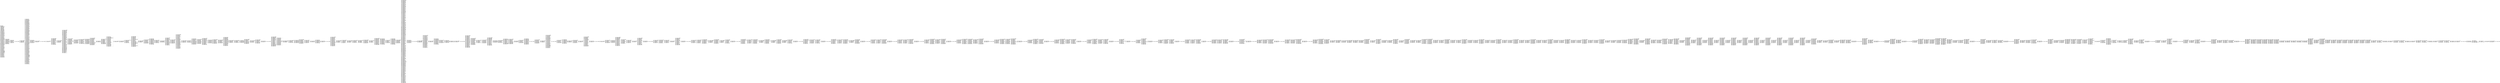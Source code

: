 digraph "graph.cfg.gv" {
	subgraph global {
		node [fontname=Courier fontsize=30.0 rank=same shape=box]
		block_0 [label="0: %00 = #0x1\l2: %01 = #0x40\l4: MSTORE(%01, %00)\l5: [NO_SSA] SWAP1\l6: [NO_SSA] DUP2\l7: [NO_SSA] PUSH1\l9: [NO_SSA] DUP3\la: [NO_SSA] ADD\lb: [NO_SSA] PUSH1\ld: [NO_SSA] SWAP1\le: [NO_SSA] SLOAD\lf: [NO_SSA] SWAP1\l10: [NO_SSA] PUSH2\l13: [NO_SSA] EXP\l14: [NO_SSA] SWAP1\l15: [NO_SSA] DIV\l16: [NO_SSA] PUSH20\l2b: [NO_SSA] AND\l2c: [NO_SSA] PUSH20\l41: [NO_SSA] AND\l42: [NO_SSA] PUSH20\l57: [NO_SSA] AND\l58: [NO_SSA] DUP2\l59: [NO_SSA] MSTORE\l5a: [NO_SSA] PUSH1\l5c: [NO_SSA] ADD\l5d: [NO_SSA] PUSH1\l5f: [NO_SSA] DUP3\l60: [NO_SSA] ADD\l61: [NO_SSA] PUSH1\l63: [NO_SSA] SWAP1\l64: [NO_SSA] SLOAD\l65: [NO_SSA] SWAP1\l66: [NO_SSA] PUSH2\l69: [NO_SSA] EXP\l6a: [NO_SSA] SWAP1\l6b: [NO_SSA] DIV\l6c: [NO_SSA] PUSH8\l75: [NO_SSA] AND\l76: [NO_SSA] PUSH8\l7f: [NO_SSA] AND\l80: [NO_SSA] PUSH8\l89: [NO_SSA] AND\l8a: [NO_SSA] DUP2\l8b: [NO_SSA] MSTORE\l8c: [NO_SSA] PUSH1\l8e: [NO_SSA] ADD\l8f: [NO_SSA] PUSH1\l91: [NO_SSA] DUP3\l92: [NO_SSA] ADD\l93: [NO_SSA] PUSH1\l95: [NO_SSA] SWAP1\l96: [NO_SSA] SLOAD\l97: [NO_SSA] SWAP1\l98: [NO_SSA] PUSH2\l9b: [NO_SSA] EXP\l9c: [NO_SSA] SWAP1\l9d: [NO_SSA] DIV\l9e: [NO_SSA] PUSH1\la0: [NO_SSA] AND\la1: [NO_SSA] ISZERO\la2: [NO_SSA] ISZERO\la3: [NO_SSA] ISZERO\la4: [NO_SSA] ISZERO\la5: [NO_SSA] DUP2\la6: [NO_SSA] MSTORE\la7: [NO_SSA] POP\la8: [NO_SSA] POP\la9: [NO_SSA] SWAP1\laa: [NO_SSA] POP\lab: [NO_SSA] DUP1\lac: [NO_SSA] PUSH1\lae: [NO_SSA] ADD\laf: [NO_SSA] MLOAD\lb0: [NO_SSA] PUSH2\lb3: [NO_SSA] JUMPI\l"]
		block_b4 [label="b4: [NO_SSA] PUSH1\lb6: [NO_SSA] PUSH20\lcb: [NO_SSA] AND\lcc: [NO_SSA] DUP2\lcd: [NO_SSA] PUSH1\lcf: [NO_SSA] ADD\ld0: [NO_SSA] MLOAD\ld1: [NO_SSA] PUSH20\le6: [NO_SSA] AND\le7: [NO_SSA] EQ\le8: [NO_SSA] PUSH2\leb: [NO_SSA] JUMPI\l"]
		block_ec [label="ec: [NO_SSA] DUP1\led: [NO_SSA] SWAP3\lee: [NO_SSA] POP\lef: [NO_SSA] POP\lf0: [NO_SSA] POP\lf1: [NO_SSA] PUSH2\lf4: [NO_SSA] JUMP\l"]
		block_f5 [label="f5: [NO_SSA] JUMPDEST\l"]
		block_f6 [label="f6: [NO_SSA] JUMPDEST\lf7: [NO_SSA] PUSH1\lf9: [NO_SSA] ISZERO\lfa: [NO_SSA] PUSH2\lfd: [NO_SSA] JUMPI\l"]
		block_fe [label="fe: [NO_SSA] DUP2\lff: [NO_SSA] DUP1\l100: [NO_SSA] PUSH1\l102: [NO_SSA] SWAP1\l103: [NO_SSA] SUB\l104: [NO_SSA] SWAP3\l105: [NO_SSA] POP\l106: [NO_SSA] POP\l107: [NO_SSA] PUSH1\l109: [NO_SSA] PUSH1\l10b: [NO_SSA] DUP4\l10c: [NO_SSA] DUP2\l10d: [NO_SSA] MSTORE\l10e: [NO_SSA] PUSH1\l110: [NO_SSA] ADD\l111: [NO_SSA] SWAP1\l112: [NO_SSA] DUP2\l113: [NO_SSA] MSTORE\l114: [NO_SSA] PUSH1\l116: [NO_SSA] ADD\l117: [NO_SSA] PUSH1\l119: [NO_SSA] SHA3\l11a: [NO_SSA] PUSH1\l11c: [NO_SSA] MLOAD\l11d: [NO_SSA] DUP1\l11e: [NO_SSA] PUSH1\l120: [NO_SSA] ADD\l121: [NO_SSA] PUSH1\l123: [NO_SSA] MSTORE\l124: [NO_SSA] SWAP1\l125: [NO_SSA] DUP2\l126: [NO_SSA] PUSH1\l128: [NO_SSA] DUP3\l129: [NO_SSA] ADD\l12a: [NO_SSA] PUSH1\l12c: [NO_SSA] SWAP1\l12d: [NO_SSA] SLOAD\l12e: [NO_SSA] SWAP1\l12f: [NO_SSA] PUSH2\l132: [NO_SSA] EXP\l133: [NO_SSA] SWAP1\l134: [NO_SSA] DIV\l135: [NO_SSA] PUSH20\l14a: [NO_SSA] AND\l14b: [NO_SSA] PUSH20\l160: [NO_SSA] AND\l161: [NO_SSA] PUSH20\l176: [NO_SSA] AND\l177: [NO_SSA] DUP2\l178: [NO_SSA] MSTORE\l179: [NO_SSA] PUSH1\l17b: [NO_SSA] ADD\l17c: [NO_SSA] PUSH1\l17e: [NO_SSA] DUP3\l17f: [NO_SSA] ADD\l180: [NO_SSA] PUSH1\l182: [NO_SSA] SWAP1\l183: [NO_SSA] SLOAD\l184: [NO_SSA] SWAP1\l185: [NO_SSA] PUSH2\l188: [NO_SSA] EXP\l189: [NO_SSA] SWAP1\l18a: [NO_SSA] DIV\l18b: [NO_SSA] PUSH8\l194: [NO_SSA] AND\l195: [NO_SSA] PUSH8\l19e: [NO_SSA] AND\l19f: [NO_SSA] PUSH8\l1a8: [NO_SSA] AND\l1a9: [NO_SSA] DUP2\l1aa: [NO_SSA] MSTORE\l1ab: [NO_SSA] PUSH1\l1ad: [NO_SSA] ADD\l1ae: [NO_SSA] PUSH1\l1b0: [NO_SSA] DUP3\l1b1: [NO_SSA] ADD\l1b2: [NO_SSA] PUSH1\l1b4: [NO_SSA] SWAP1\l1b5: [NO_SSA] SLOAD\l1b6: [NO_SSA] SWAP1\l1b7: [NO_SSA] PUSH2\l1ba: [NO_SSA] EXP\l1bb: [NO_SSA] SWAP1\l1bc: [NO_SSA] DIV\l1bd: [NO_SSA] PUSH1\l1bf: [NO_SSA] AND\l1c0: [NO_SSA] ISZERO\l1c1: [NO_SSA] ISZERO\l1c2: [NO_SSA] ISZERO\l1c3: [NO_SSA] ISZERO\l1c4: [NO_SSA] DUP2\l1c5: [NO_SSA] MSTORE\l1c6: [NO_SSA] POP\l1c7: [NO_SSA] POP\l1c8: [NO_SSA] SWAP1\l1c9: [NO_SSA] POP\l1ca: [NO_SSA] PUSH1\l1cc: [NO_SSA] PUSH20\l1e1: [NO_SSA] AND\l1e2: [NO_SSA] DUP2\l1e3: [NO_SSA] PUSH1\l1e5: [NO_SSA] ADD\l1e6: [NO_SSA] MLOAD\l1e7: [NO_SSA] PUSH20\l1fc: [NO_SSA] AND\l1fd: [NO_SSA] EQ\l1fe: [NO_SSA] PUSH2\l201: [NO_SSA] JUMPI\l"]
		block_202 [label="202: [NO_SSA] DUP1\l203: [NO_SSA] SWAP3\l204: [NO_SSA] POP\l205: [NO_SSA] POP\l206: [NO_SSA] POP\l207: [NO_SSA] PUSH2\l20a: [NO_SSA] JUMP\l"]
		block_20b [label="20b: [NO_SSA] JUMPDEST\l20c: [NO_SSA] PUSH2\l20f: [NO_SSA] JUMP\l"]
		block_210 [label="210: [NO_SSA] JUMPDEST\l"]
		block_211 [label="211: [NO_SSA] JUMPDEST\l212: [NO_SSA] POP\l"]
		block_213 [label="213: [NO_SSA] JUMPDEST\l214: [NO_SSA] PUSH1\l216: [NO_SSA] MLOAD\l217: [NO_SSA] PUSH32\l238: [NO_SSA] DUP2\l239: [NO_SSA] MSTORE\l23a: [NO_SSA] PUSH1\l23c: [NO_SSA] ADD\l23d: [NO_SSA] PUSH1\l23f: [NO_SSA] MLOAD\l240: [NO_SSA] DUP1\l241: [NO_SSA] SWAP2\l242: [NO_SSA] SUB\l243: [NO_SSA] SWAP1\l244: [NO_SSA] REVERT\l"]
		block_245 [label="245: [NO_SSA] JUMPDEST\l246: [NO_SSA] SWAP2\l247: [NO_SSA] SWAP1\l248: [NO_SSA] POP\l249: [NO_SSA] JUMP\l"]
		block_24a [label="24a: [NO_SSA] JUMPDEST\l24b: [NO_SSA] PUSH1\l24d: [NO_SSA] PUSH1\l24f: [NO_SSA] PUSH1\l251: [NO_SSA] SWAP1\l252: [NO_SSA] SLOAD\l253: [NO_SSA] SWAP1\l254: [NO_SSA] PUSH2\l257: [NO_SSA] EXP\l258: [NO_SSA] SWAP1\l259: [NO_SSA] DIV\l25a: [NO_SSA] PUSH20\l26f: [NO_SSA] AND\l270: [NO_SSA] SWAP1\l271: [NO_SSA] POP\l272: [NO_SSA] DUP2\l273: [NO_SSA] PUSH1\l275: [NO_SSA] PUSH1\l277: [NO_SSA] PUSH2\l27a: [NO_SSA] EXP\l27b: [NO_SSA] DUP2\l27c: [NO_SSA] SLOAD\l27d: [NO_SSA] DUP2\l27e: [NO_SSA] PUSH20\l293: [NO_SSA] MUL\l294: [NO_SSA] NOT\l295: [NO_SSA] AND\l296: [NO_SSA] SWAP1\l297: [NO_SSA] DUP4\l298: [NO_SSA] PUSH20\l2ad: [NO_SSA] AND\l2ae: [NO_SSA] MUL\l2af: [NO_SSA] OR\l2b0: [NO_SSA] SWAP1\l2b1: [NO_SSA] SSTORE\l2b2: [NO_SSA] POP\l2b3: [NO_SSA] DUP2\l2b4: [NO_SSA] PUSH20\l2c9: [NO_SSA] AND\l2ca: [NO_SSA] DUP2\l2cb: [NO_SSA] PUSH20\l2e0: [NO_SSA] AND\l2e1: [NO_SSA] PUSH32\l302: [NO_SSA] PUSH1\l304: [NO_SSA] MLOAD\l305: [NO_SSA] PUSH1\l307: [NO_SSA] MLOAD\l308: [NO_SSA] DUP1\l309: [NO_SSA] SWAP2\l30a: [NO_SSA] SUB\l30b: [NO_SSA] SWAP1\l30c: [NO_SSA] LOG3\l30d: [NO_SSA] POP\l30e: [NO_SSA] POP\l30f: [NO_SSA] JUMP\l"]
		block_310 [label="310: [NO_SSA] JUMPDEST\l311: [NO_SSA] PUSH1\l313: [NO_SSA] DUP1\l314: [NO_SSA] DUP3\l315: [NO_SSA] PUSH20\l32a: [NO_SSA] AND\l32b: [NO_SSA] EXTCODESIZE\l32c: [NO_SSA] GT\l32d: [NO_SSA] SWAP1\l32e: [NO_SSA] POP\l32f: [NO_SSA] SWAP2\l330: [NO_SSA] SWAP1\l331: [NO_SSA] POP\l332: [NO_SSA] JUMP\l"]
		block_333 [label="333: [NO_SSA] JUMPDEST\l334: [NO_SSA] PUSH1\l336: [NO_SSA] DUP4\l337: [NO_SSA] PUSH20\l34c: [NO_SSA] AND\l34d: [NO_SSA] PUSH4\l352: [NO_SSA] PUSH2\l355: [NO_SSA] PUSH2\l358: [NO_SSA] JUMP\l"]
		block_359 [label="359: [NO_SSA] JUMPDEST\l35a: [NO_SSA] DUP8\l35b: [NO_SSA] DUP7\l35c: [NO_SSA] DUP7\l35d: [NO_SSA] PUSH1\l35f: [NO_SSA] MLOAD\l360: [NO_SSA] DUP6\l361: [NO_SSA] PUSH4\l366: [NO_SSA] AND\l367: [NO_SSA] PUSH1\l369: [NO_SSA] INVALID\l"]
		block_36a [label="36a: [NO_SSA] DUP2\l36b: [NO_SSA] MSTORE\l36c: [NO_SSA] PUSH1\l36e: [NO_SSA] ADD\l36f: [NO_SSA] PUSH2\l372: [NO_SSA] SWAP5\l373: [NO_SSA] SWAP4\l374: [NO_SSA] SWAP3\l375: [NO_SSA] SWAP2\l376: [NO_SSA] SWAP1\l377: [NO_SSA] PUSH2\l37a: [NO_SSA] JUMP\l"]
		block_37b [label="37b: [NO_SSA] JUMPDEST\l37c: [NO_SSA] PUSH1\l37e: [NO_SSA] PUSH1\l380: [NO_SSA] MLOAD\l381: [NO_SSA] DUP1\l382: [NO_SSA] DUP4\l383: [NO_SSA] SUB\l384: [NO_SSA] DUP2\l385: [NO_SSA] PUSH1\l387: [NO_SSA] DUP8\l388: [NO_SSA] DUP1\l389: [NO_SSA] EXTCODESIZE\l38a: [NO_SSA] ISZERO\l38b: [NO_SSA] DUP1\l38c: [NO_SSA] ISZERO\l38d: [NO_SSA] PUSH2\l390: [NO_SSA] JUMPI\l"]
		block_391 [label="391: [NO_SSA] PUSH1\l393: [NO_SSA] DUP1\l394: [NO_SSA] REVERT\l"]
		block_395 [label="395: [NO_SSA] JUMPDEST\l396: [NO_SSA] POP\l397: [NO_SSA] GAS\l398: [NO_SSA] CALL\l399: [NO_SSA] SWAP3\l39a: [NO_SSA] POP\l39b: [NO_SSA] POP\l39c: [NO_SSA] POP\l39d: [NO_SSA] DUP1\l39e: [NO_SSA] ISZERO\l39f: [NO_SSA] PUSH2\l3a2: [NO_SSA] JUMPI\l"]
		block_3a3 [label="3a3: [NO_SSA] POP\l3a4: [NO_SSA] PUSH1\l3a6: [NO_SSA] MLOAD\l3a7: [NO_SSA] RETURNDATASIZE\l3a8: [NO_SSA] PUSH1\l3aa: [NO_SSA] NOT\l3ab: [NO_SSA] PUSH1\l3ad: [NO_SSA] DUP3\l3ae: [NO_SSA] ADD\l3af: [NO_SSA] AND\l3b0: [NO_SSA] DUP3\l3b1: [NO_SSA] ADD\l3b2: [NO_SSA] DUP1\l3b3: [NO_SSA] PUSH1\l3b5: [NO_SSA] MSTORE\l3b6: [NO_SSA] POP\l3b7: [NO_SSA] DUP2\l3b8: [NO_SSA] ADD\l3b9: [NO_SSA] SWAP1\l3ba: [NO_SSA] PUSH2\l3bd: [NO_SSA] SWAP2\l3be: [NO_SSA] SWAP1\l3bf: [NO_SSA] PUSH2\l3c2: [NO_SSA] JUMP\l"]
		block_3c3 [label="3c3: [NO_SSA] JUMPDEST\l3c4: [NO_SSA] PUSH1\l"]
		block_3c6 [label="3c6: [NO_SSA] JUMPDEST\l3c7: [NO_SSA] PUSH2\l3ca: [NO_SSA] JUMPI\l"]
		block_3cb [label="3cb: [NO_SSA] RETURNDATASIZE\l3cc: [NO_SSA] DUP1\l3cd: [NO_SSA] PUSH1\l3cf: [NO_SSA] DUP2\l3d0: [NO_SSA] EQ\l3d1: [NO_SSA] PUSH2\l3d4: [NO_SSA] JUMPI\l"]
		block_3d5 [label="3d5: [NO_SSA] PUSH1\l3d7: [NO_SSA] MLOAD\l3d8: [NO_SSA] SWAP2\l3d9: [NO_SSA] POP\l3da: [NO_SSA] PUSH1\l3dc: [NO_SSA] NOT\l3dd: [NO_SSA] PUSH1\l3df: [NO_SSA] RETURNDATASIZE\l3e0: [NO_SSA] ADD\l3e1: [NO_SSA] AND\l3e2: [NO_SSA] DUP3\l3e3: [NO_SSA] ADD\l3e4: [NO_SSA] PUSH1\l3e6: [NO_SSA] MSTORE\l3e7: [NO_SSA] RETURNDATASIZE\l3e8: [NO_SSA] DUP3\l3e9: [NO_SSA] MSTORE\l3ea: [NO_SSA] RETURNDATASIZE\l3eb: [NO_SSA] PUSH1\l3ed: [NO_SSA] PUSH1\l3ef: [NO_SSA] DUP5\l3f0: [NO_SSA] ADD\l3f1: [NO_SSA] RETURNDATACOPY\l3f2: [NO_SSA] PUSH2\l3f5: [NO_SSA] JUMP\l"]
		block_3f6 [label="3f6: [NO_SSA] JUMPDEST\l3f7: [NO_SSA] PUSH1\l3f9: [NO_SSA] SWAP2\l3fa: [NO_SSA] POP\l"]
		block_3fb [label="3fb: [NO_SSA] JUMPDEST\l3fc: [NO_SSA] POP\l3fd: [NO_SSA] PUSH1\l3ff: [NO_SSA] DUP2\l400: [NO_SSA] MLOAD\l401: [NO_SSA] EQ\l402: [NO_SSA] ISZERO\l403: [NO_SSA] PUSH2\l406: [NO_SSA] JUMPI\l"]
		block_407 [label="407: [NO_SSA] PUSH1\l409: [NO_SSA] MLOAD\l40a: [NO_SSA] PUSH32\l42b: [NO_SSA] DUP2\l42c: [NO_SSA] MSTORE\l42d: [NO_SSA] PUSH1\l42f: [NO_SSA] ADD\l430: [NO_SSA] PUSH1\l432: [NO_SSA] MLOAD\l433: [NO_SSA] DUP1\l434: [NO_SSA] SWAP2\l435: [NO_SSA] SUB\l436: [NO_SSA] SWAP1\l437: [NO_SSA] REVERT\l"]
		block_438 [label="438: [NO_SSA] JUMPDEST\l439: [NO_SSA] DUP1\l43a: [NO_SSA] MLOAD\l43b: [NO_SSA] DUP2\l43c: [NO_SSA] PUSH1\l43e: [NO_SSA] ADD\l43f: [NO_SSA] REVERT\l"]
		block_440 [label="440: [NO_SSA] JUMPDEST\l441: [NO_SSA] PUSH4\l446: [NO_SSA] PUSH1\l448: [NO_SSA] INVALID\l"]
		block_449 [label="449: [NO_SSA] PUSH28\l466: [NO_SSA] NOT\l467: [NO_SSA] AND\l468: [NO_SSA] DUP2\l469: [NO_SSA] PUSH28\l486: [NO_SSA] NOT\l487: [NO_SSA] AND\l488: [NO_SSA] EQ\l489: [NO_SSA] SWAP2\l48a: [NO_SSA] POP\l48b: [NO_SSA] POP\l48c: [NO_SSA] SWAP5\l48d: [NO_SSA] SWAP4\l48e: [NO_SSA] POP\l48f: [NO_SSA] POP\l490: [NO_SSA] POP\l491: [NO_SSA] POP\l492: [NO_SSA] JUMP\l"]
		block_493 [label="493: [NO_SSA] JUMPDEST\l494: [NO_SSA] PUSH1\l496: [NO_SSA] PUSH1\l498: [NO_SSA] DUP1\l499: [NO_SSA] SLOAD\l49a: [NO_SSA] PUSH2\l49d: [NO_SSA] SWAP1\l49e: [NO_SSA] PUSH2\l4a1: [NO_SSA] JUMP\l"]
		block_4a2 [label="4a2: [NO_SSA] JUMPDEST\l4a3: [NO_SSA] DUP1\l4a4: [NO_SSA] PUSH1\l4a6: [NO_SSA] ADD\l4a7: [NO_SSA] PUSH1\l4a9: [NO_SSA] DUP1\l4aa: [NO_SSA] SWAP2\l4ab: [NO_SSA] DIV\l4ac: [NO_SSA] MUL\l4ad: [NO_SSA] PUSH1\l4af: [NO_SSA] ADD\l4b0: [NO_SSA] PUSH1\l4b2: [NO_SSA] MLOAD\l4b3: [NO_SSA] SWAP1\l4b4: [NO_SSA] DUP2\l4b5: [NO_SSA] ADD\l4b6: [NO_SSA] PUSH1\l4b8: [NO_SSA] MSTORE\l4b9: [NO_SSA] DUP1\l4ba: [NO_SSA] SWAP3\l4bb: [NO_SSA] SWAP2\l4bc: [NO_SSA] SWAP1\l4bd: [NO_SSA] DUP2\l4be: [NO_SSA] DUP2\l4bf: [NO_SSA] MSTORE\l4c0: [NO_SSA] PUSH1\l4c2: [NO_SSA] ADD\l4c3: [NO_SSA] DUP3\l4c4: [NO_SSA] DUP1\l4c5: [NO_SSA] SLOAD\l4c6: [NO_SSA] PUSH2\l4c9: [NO_SSA] SWAP1\l4ca: [NO_SSA] PUSH2\l4cd: [NO_SSA] JUMP\l"]
		block_4ce [label="4ce: [NO_SSA] JUMPDEST\l4cf: [NO_SSA] DUP1\l4d0: [NO_SSA] ISZERO\l4d1: [NO_SSA] PUSH2\l4d4: [NO_SSA] JUMPI\l"]
		block_4d5 [label="4d5: [NO_SSA] DUP1\l4d6: [NO_SSA] PUSH1\l4d8: [NO_SSA] LT\l4d9: [NO_SSA] PUSH2\l4dc: [NO_SSA] JUMPI\l"]
		block_4dd [label="4dd: [NO_SSA] PUSH2\l4e0: [NO_SSA] DUP1\l4e1: [NO_SSA] DUP4\l4e2: [NO_SSA] SLOAD\l4e3: [NO_SSA] DIV\l4e4: [NO_SSA] MUL\l4e5: [NO_SSA] DUP4\l4e6: [NO_SSA] MSTORE\l4e7: [NO_SSA] SWAP2\l4e8: [NO_SSA] PUSH1\l4ea: [NO_SSA] ADD\l4eb: [NO_SSA] SWAP2\l4ec: [NO_SSA] PUSH2\l4ef: [NO_SSA] JUMP\l"]
		block_4f0 [label="4f0: [NO_SSA] JUMPDEST\l4f1: [NO_SSA] DUP3\l4f2: [NO_SSA] ADD\l4f3: [NO_SSA] SWAP2\l4f4: [NO_SSA] SWAP1\l4f5: [NO_SSA] PUSH1\l4f7: [NO_SSA] MSTORE\l4f8: [NO_SSA] PUSH1\l4fa: [NO_SSA] PUSH1\l4fc: [NO_SSA] SHA3\l4fd: [NO_SSA] SWAP1\l"]
		block_4fe [label="4fe: [NO_SSA] JUMPDEST\l4ff: [NO_SSA] DUP2\l500: [NO_SSA] SLOAD\l501: [NO_SSA] DUP2\l502: [NO_SSA] MSTORE\l503: [NO_SSA] SWAP1\l504: [NO_SSA] PUSH1\l506: [NO_SSA] ADD\l507: [NO_SSA] SWAP1\l508: [NO_SSA] PUSH1\l50a: [NO_SSA] ADD\l50b: [NO_SSA] DUP1\l50c: [NO_SSA] DUP4\l50d: [NO_SSA] GT\l50e: [NO_SSA] PUSH2\l511: [NO_SSA] JUMPI\l"]
		block_512 [label="512: [NO_SSA] DUP3\l513: [NO_SSA] SWAP1\l514: [NO_SSA] SUB\l515: [NO_SSA] PUSH1\l517: [NO_SSA] AND\l518: [NO_SSA] DUP3\l519: [NO_SSA] ADD\l51a: [NO_SSA] SWAP2\l"]
		block_51b [label="51b: [NO_SSA] JUMPDEST\l51c: [NO_SSA] POP\l51d: [NO_SSA] POP\l51e: [NO_SSA] POP\l51f: [NO_SSA] POP\l520: [NO_SSA] POP\l521: [NO_SSA] SWAP1\l522: [NO_SSA] POP\l523: [NO_SSA] SWAP1\l524: [NO_SSA] JUMP\l"]
		block_525 [label="525: [NO_SSA] JUMPDEST\l526: [NO_SSA] PUSH1\l528: [NO_SSA] PUSH1\l52a: [NO_SSA] DUP3\l52b: [NO_SSA] EQ\l52c: [NO_SSA] ISZERO\l52d: [NO_SSA] PUSH2\l530: [NO_SSA] JUMPI\l"]
		block_531 [label="531: [NO_SSA] PUSH1\l533: [NO_SSA] MLOAD\l534: [NO_SSA] DUP1\l535: [NO_SSA] PUSH1\l537: [NO_SSA] ADD\l538: [NO_SSA] PUSH1\l53a: [NO_SSA] MSTORE\l53b: [NO_SSA] DUP1\l53c: [NO_SSA] PUSH1\l53e: [NO_SSA] DUP2\l53f: [NO_SSA] MSTORE\l540: [NO_SSA] PUSH1\l542: [NO_SSA] ADD\l543: [NO_SSA] PUSH32\l564: [NO_SSA] DUP2\l565: [NO_SSA] MSTORE\l566: [NO_SSA] POP\l567: [NO_SSA] SWAP1\l568: [NO_SSA] POP\l569: [NO_SSA] PUSH2\l56c: [NO_SSA] JUMP\l"]
		block_56d [label="56d: [NO_SSA] JUMPDEST\l56e: [NO_SSA] PUSH1\l570: [NO_SSA] DUP3\l571: [NO_SSA] SWAP1\l572: [NO_SSA] POP\l573: [NO_SSA] PUSH1\l"]
		block_575 [label="575: [NO_SSA] JUMPDEST\l576: [NO_SSA] PUSH1\l578: [NO_SSA] DUP3\l579: [NO_SSA] EQ\l57a: [NO_SSA] PUSH2\l57d: [NO_SSA] JUMPI\l"]
		block_57e [label="57e: [NO_SSA] DUP1\l57f: [NO_SSA] DUP1\l580: [NO_SSA] PUSH2\l583: [NO_SSA] SWAP1\l584: [NO_SSA] PUSH2\l587: [NO_SSA] JUMP\l"]
		block_588 [label="588: [NO_SSA] JUMPDEST\l589: [NO_SSA] SWAP2\l58a: [NO_SSA] POP\l58b: [NO_SSA] POP\l58c: [NO_SSA] PUSH1\l58e: [NO_SSA] DUP3\l58f: [NO_SSA] PUSH2\l592: [NO_SSA] SWAP2\l593: [NO_SSA] SWAP1\l594: [NO_SSA] PUSH2\l597: [NO_SSA] JUMP\l"]
		block_598 [label="598: [NO_SSA] JUMPDEST\l599: [NO_SSA] SWAP2\l59a: [NO_SSA] POP\l59b: [NO_SSA] PUSH2\l59e: [NO_SSA] JUMP\l"]
		block_59f [label="59f: [NO_SSA] JUMPDEST\l5a0: [NO_SSA] PUSH1\l5a2: [NO_SSA] DUP2\l5a3: [NO_SSA] PUSH8\l5ac: [NO_SSA] DUP2\l5ad: [NO_SSA] GT\l5ae: [NO_SSA] ISZERO\l5af: [NO_SSA] PUSH2\l5b2: [NO_SSA] JUMPI\l"]
		block_5b3 [label="5b3: [NO_SSA] PUSH2\l5b6: [NO_SSA] PUSH2\l5b9: [NO_SSA] JUMP\l"]
		block_5ba [label="5ba: [NO_SSA] JUMPDEST\l"]
		block_5bb [label="5bb: [NO_SSA] JUMPDEST\l5bc: [NO_SSA] PUSH1\l5be: [NO_SSA] MLOAD\l5bf: [NO_SSA] SWAP1\l5c0: [NO_SSA] DUP1\l5c1: [NO_SSA] DUP3\l5c2: [NO_SSA] MSTORE\l5c3: [NO_SSA] DUP1\l5c4: [NO_SSA] PUSH1\l5c6: [NO_SSA] ADD\l5c7: [NO_SSA] PUSH1\l5c9: [NO_SSA] NOT\l5ca: [NO_SSA] AND\l5cb: [NO_SSA] PUSH1\l5cd: [NO_SSA] ADD\l5ce: [NO_SSA] DUP3\l5cf: [NO_SSA] ADD\l5d0: [NO_SSA] PUSH1\l5d2: [NO_SSA] MSTORE\l5d3: [NO_SSA] DUP1\l5d4: [NO_SSA] ISZERO\l5d5: [NO_SSA] PUSH2\l5d8: [NO_SSA] JUMPI\l"]
		block_5d9 [label="5d9: [NO_SSA] DUP2\l5da: [NO_SSA] PUSH1\l5dc: [NO_SSA] ADD\l5dd: [NO_SSA] PUSH1\l5df: [NO_SSA] DUP3\l5e0: [NO_SSA] MUL\l5e1: [NO_SSA] DUP1\l5e2: [NO_SSA] CALLDATASIZE\l5e3: [NO_SSA] DUP4\l5e4: [NO_SSA] CALLDATACOPY\l5e5: [NO_SSA] DUP1\l5e6: [NO_SSA] DUP3\l5e7: [NO_SSA] ADD\l5e8: [NO_SSA] SWAP2\l5e9: [NO_SSA] POP\l5ea: [NO_SSA] POP\l5eb: [NO_SSA] SWAP1\l5ec: [NO_SSA] POP\l"]
		block_5ed [label="5ed: [NO_SSA] JUMPDEST\l5ee: [NO_SSA] POP\l5ef: [NO_SSA] SWAP1\l5f0: [NO_SSA] POP\l"]
		block_5f1 [label="5f1: [NO_SSA] JUMPDEST\l5f2: [NO_SSA] PUSH1\l5f4: [NO_SSA] DUP6\l5f5: [NO_SSA] EQ\l5f6: [NO_SSA] PUSH2\l5f9: [NO_SSA] JUMPI\l"]
		block_5fa [label="5fa: [NO_SSA] PUSH1\l5fc: [NO_SSA] DUP3\l5fd: [NO_SSA] PUSH2\l600: [NO_SSA] SWAP2\l601: [NO_SSA] SWAP1\l602: [NO_SSA] PUSH2\l605: [NO_SSA] JUMP\l"]
		block_606 [label="606: [NO_SSA] JUMPDEST\l607: [NO_SSA] SWAP2\l608: [NO_SSA] POP\l609: [NO_SSA] PUSH1\l60b: [NO_SSA] DUP6\l60c: [NO_SSA] PUSH2\l60f: [NO_SSA] SWAP2\l610: [NO_SSA] SWAP1\l611: [NO_SSA] PUSH2\l614: [NO_SSA] JUMP\l"]
		block_615 [label="615: [NO_SSA] JUMPDEST\l616: [NO_SSA] PUSH1\l618: [NO_SSA] PUSH2\l61b: [NO_SSA] SWAP2\l61c: [NO_SSA] SWAP1\l61d: [NO_SSA] PUSH2\l620: [NO_SSA] JUMP\l"]
		block_621 [label="621: [NO_SSA] JUMPDEST\l622: [NO_SSA] PUSH1\l624: [NO_SSA] INVALID\l"]
		block_625 [label="625: [NO_SSA] DUP2\l626: [NO_SSA] DUP4\l627: [NO_SSA] DUP2\l628: [NO_SSA] MLOAD\l629: [NO_SSA] DUP2\l62a: [NO_SSA] LT\l62b: [NO_SSA] PUSH2\l62e: [NO_SSA] JUMPI\l"]
		block_62f [label="62f: [NO_SSA] PUSH2\l632: [NO_SSA] PUSH2\l635: [NO_SSA] JUMP\l"]
		block_636 [label="636: [NO_SSA] JUMPDEST\l"]
		block_637 [label="637: [NO_SSA] JUMPDEST\l638: [NO_SSA] PUSH1\l63a: [NO_SSA] ADD\l63b: [NO_SSA] ADD\l63c: [NO_SSA] SWAP1\l63d: [NO_SSA] PUSH31\l65d: [NO_SSA] NOT\l65e: [NO_SSA] AND\l65f: [NO_SSA] SWAP1\l660: [NO_SSA] DUP2\l661: [NO_SSA] PUSH1\l663: [NO_SSA] BYTE\l664: [NO_SSA] SWAP1\l665: [NO_SSA] MSTORE8\l666: [NO_SSA] POP\l667: [NO_SSA] PUSH1\l669: [NO_SSA] DUP6\l66a: [NO_SSA] PUSH2\l66d: [NO_SSA] SWAP2\l66e: [NO_SSA] SWAP1\l66f: [NO_SSA] PUSH2\l672: [NO_SSA] JUMP\l"]
		block_673 [label="673: [NO_SSA] JUMPDEST\l674: [NO_SSA] SWAP5\l675: [NO_SSA] POP\l676: [NO_SSA] PUSH2\l679: [NO_SSA] JUMP\l"]
		block_67a [label="67a: [NO_SSA] JUMPDEST\l67b: [NO_SSA] DUP1\l67c: [NO_SSA] SWAP4\l67d: [NO_SSA] POP\l67e: [NO_SSA] POP\l67f: [NO_SSA] POP\l680: [NO_SSA] POP\l"]
		block_681 [label="681: [NO_SSA] JUMPDEST\l682: [NO_SSA] SWAP2\l683: [NO_SSA] SWAP1\l684: [NO_SSA] POP\l685: [NO_SSA] JUMP\l"]
		block_686 [label="686: [NO_SSA] JUMPDEST\l687: [NO_SSA] POP\l688: [NO_SSA] POP\l689: [NO_SSA] POP\l68a: [NO_SSA] POP\l68b: [NO_SSA] JUMP\l"]
		block_68c [label="68c: [NO_SSA] JUMPDEST\l68d: [NO_SSA] POP\l68e: [NO_SSA] POP\l68f: [NO_SSA] POP\l690: [NO_SSA] POP\l691: [NO_SSA] JUMP\l"]
		block_692 [label="692: [NO_SSA] JUMPDEST\l693: [NO_SSA] PUSH2\l696: [NO_SSA] DUP4\l697: [NO_SSA] DUP4\l698: [NO_SSA] DUP4\l699: [NO_SSA] PUSH1\l69b: [NO_SSA] PUSH2\l69e: [NO_SSA] JUMP\l"]
		block_69f [label="69f: [NO_SSA] JUMPDEST\l6a0: [NO_SSA] POP\l6a1: [NO_SSA] POP\l6a2: [NO_SSA] POP\l6a3: [NO_SSA] JUMP\l"]
		block_6a4 [label="6a4: [NO_SSA] JUMPDEST\l6a5: [NO_SSA] PUSH1\l6a7: [NO_SSA] DUP1\l6a8: [NO_SSA] SLOAD\l6a9: [NO_SSA] SWAP1\l6aa: [NO_SSA] POP\l6ab: [NO_SSA] PUSH1\l6ad: [NO_SSA] PUSH20\l6c2: [NO_SSA] AND\l6c3: [NO_SSA] DUP6\l6c4: [NO_SSA] PUSH20\l6d9: [NO_SSA] AND\l6da: [NO_SSA] EQ\l6db: [NO_SSA] ISZERO\l6dc: [NO_SSA] PUSH2\l6df: [NO_SSA] JUMPI\l"]
		block_6e0 [label="6e0: [NO_SSA] PUSH1\l6e2: [NO_SSA] MLOAD\l6e3: [NO_SSA] PUSH32\l704: [NO_SSA] DUP2\l705: [NO_SSA] MSTORE\l706: [NO_SSA] PUSH1\l708: [NO_SSA] ADD\l709: [NO_SSA] PUSH1\l70b: [NO_SSA] MLOAD\l70c: [NO_SSA] DUP1\l70d: [NO_SSA] SWAP2\l70e: [NO_SSA] SUB\l70f: [NO_SSA] SWAP1\l710: [NO_SSA] REVERT\l"]
		block_711 [label="711: [NO_SSA] JUMPDEST\l712: [NO_SSA] PUSH1\l714: [NO_SSA] DUP5\l715: [NO_SSA] EQ\l716: [NO_SSA] ISZERO\l717: [NO_SSA] PUSH2\l71a: [NO_SSA] JUMPI\l"]
		block_71b [label="71b: [NO_SSA] PUSH1\l71d: [NO_SSA] MLOAD\l71e: [NO_SSA] PUSH32\l73f: [NO_SSA] DUP2\l740: [NO_SSA] MSTORE\l741: [NO_SSA] PUSH1\l743: [NO_SSA] ADD\l744: [NO_SSA] PUSH1\l746: [NO_SSA] MLOAD\l747: [NO_SSA] DUP1\l748: [NO_SSA] SWAP2\l749: [NO_SSA] SUB\l74a: [NO_SSA] SWAP1\l74b: [NO_SSA] REVERT\l"]
		block_74c [label="74c: [NO_SSA] JUMPDEST\l74d: [NO_SSA] PUSH2\l750: [NO_SSA] PUSH1\l752: [NO_SSA] DUP7\l753: [NO_SSA] DUP4\l754: [NO_SSA] DUP8\l755: [NO_SSA] PUSH2\l758: [NO_SSA] JUMP\l"]
		block_759 [label="759: [NO_SSA] JUMPDEST\l75a: [NO_SSA] DUP4\l75b: [NO_SSA] PUSH1\l75d: [NO_SSA] PUSH1\l75f: [NO_SSA] DUP8\l760: [NO_SSA] PUSH20\l775: [NO_SSA] AND\l776: [NO_SSA] PUSH20\l78b: [NO_SSA] AND\l78c: [NO_SSA] DUP2\l78d: [NO_SSA] MSTORE\l78e: [NO_SSA] PUSH1\l790: [NO_SSA] ADD\l791: [NO_SSA] SWAP1\l792: [NO_SSA] DUP2\l793: [NO_SSA] MSTORE\l794: [NO_SSA] PUSH1\l796: [NO_SSA] ADD\l797: [NO_SSA] PUSH1\l799: [NO_SSA] SHA3\l79a: [NO_SSA] PUSH1\l79c: [NO_SSA] ADD\l79d: [NO_SSA] PUSH1\l79f: [NO_SSA] DUP3\l7a0: [NO_SSA] DUP3\l7a1: [NO_SSA] DUP3\l7a2: [NO_SSA] SWAP1\l7a3: [NO_SSA] SLOAD\l7a4: [NO_SSA] SWAP1\l7a5: [NO_SSA] PUSH2\l7a8: [NO_SSA] EXP\l7a9: [NO_SSA] SWAP1\l7aa: [NO_SSA] DIV\l7ab: [NO_SSA] PUSH8\l7b4: [NO_SSA] AND\l7b5: [NO_SSA] ADD\l7b6: [NO_SSA] SWAP3\l7b7: [NO_SSA] POP\l7b8: [NO_SSA] PUSH2\l7bb: [NO_SSA] EXP\l7bc: [NO_SSA] DUP2\l7bd: [NO_SSA] SLOAD\l7be: [NO_SSA] DUP2\l7bf: [NO_SSA] PUSH8\l7c8: [NO_SSA] MUL\l7c9: [NO_SSA] NOT\l7ca: [NO_SSA] AND\l7cb: [NO_SSA] SWAP1\l7cc: [NO_SSA] DUP4\l7cd: [NO_SSA] PUSH8\l7d6: [NO_SSA] AND\l7d7: [NO_SSA] MUL\l7d8: [NO_SSA] OR\l7d9: [NO_SSA] SWAP1\l7da: [NO_SSA] SSTORE\l7db: [NO_SSA] POP\l7dc: [NO_SSA] DUP4\l7dd: [NO_SSA] PUSH1\l7df: [NO_SSA] PUSH1\l7e1: [NO_SSA] DUP8\l7e2: [NO_SSA] PUSH20\l7f7: [NO_SSA] AND\l7f8: [NO_SSA] PUSH20\l80d: [NO_SSA] AND\l80e: [NO_SSA] DUP2\l80f: [NO_SSA] MSTORE\l810: [NO_SSA] PUSH1\l812: [NO_SSA] ADD\l813: [NO_SSA] SWAP1\l814: [NO_SSA] DUP2\l815: [NO_SSA] MSTORE\l816: [NO_SSA] PUSH1\l818: [NO_SSA] ADD\l819: [NO_SSA] PUSH1\l81b: [NO_SSA] SHA3\l81c: [NO_SSA] PUSH1\l81e: [NO_SSA] ADD\l81f: [NO_SSA] PUSH1\l821: [NO_SSA] DUP3\l822: [NO_SSA] DUP3\l823: [NO_SSA] DUP3\l824: [NO_SSA] SWAP1\l825: [NO_SSA] SLOAD\l826: [NO_SSA] SWAP1\l827: [NO_SSA] PUSH2\l82a: [NO_SSA] EXP\l82b: [NO_SSA] SWAP1\l82c: [NO_SSA] DIV\l82d: [NO_SSA] PUSH8\l836: [NO_SSA] AND\l837: [NO_SSA] ADD\l838: [NO_SSA] SWAP3\l839: [NO_SSA] POP\l83a: [NO_SSA] PUSH2\l83d: [NO_SSA] EXP\l83e: [NO_SSA] DUP2\l83f: [NO_SSA] SLOAD\l840: [NO_SSA] DUP2\l841: [NO_SSA] PUSH8\l84a: [NO_SSA] MUL\l84b: [NO_SSA] NOT\l84c: [NO_SSA] AND\l84d: [NO_SSA] SWAP1\l84e: [NO_SSA] DUP4\l84f: [NO_SSA] PUSH8\l858: [NO_SSA] AND\l859: [NO_SSA] MUL\l85a: [NO_SSA] OR\l85b: [NO_SSA] SWAP1\l85c: [NO_SSA] SSTORE\l85d: [NO_SSA] POP\l85e: [NO_SSA] DUP5\l85f: [NO_SSA] PUSH1\l861: [NO_SSA] PUSH1\l863: [NO_SSA] DUP4\l864: [NO_SSA] DUP2\l865: [NO_SSA] MSTORE\l866: [NO_SSA] PUSH1\l868: [NO_SSA] ADD\l869: [NO_SSA] SWAP1\l86a: [NO_SSA] DUP2\l86b: [NO_SSA] MSTORE\l86c: [NO_SSA] PUSH1\l86e: [NO_SSA] ADD\l86f: [NO_SSA] PUSH1\l871: [NO_SSA] SHA3\l872: [NO_SSA] PUSH1\l874: [NO_SSA] ADD\l875: [NO_SSA] PUSH1\l877: [NO_SSA] PUSH2\l87a: [NO_SSA] EXP\l87b: [NO_SSA] DUP2\l87c: [NO_SSA] SLOAD\l87d: [NO_SSA] DUP2\l87e: [NO_SSA] PUSH20\l893: [NO_SSA] MUL\l894: [NO_SSA] NOT\l895: [NO_SSA] AND\l896: [NO_SSA] SWAP1\l897: [NO_SSA] DUP4\l898: [NO_SSA] PUSH20\l8ad: [NO_SSA] AND\l8ae: [NO_SSA] MUL\l8af: [NO_SSA] OR\l8b0: [NO_SSA] SWAP1\l8b1: [NO_SSA] SSTORE\l8b2: [NO_SSA] POP\l8b3: [NO_SSA] TIMESTAMP\l8b4: [NO_SSA] PUSH1\l8b6: [NO_SSA] PUSH1\l8b8: [NO_SSA] DUP4\l8b9: [NO_SSA] DUP2\l8ba: [NO_SSA] MSTORE\l8bb: [NO_SSA] PUSH1\l8bd: [NO_SSA] ADD\l8be: [NO_SSA] SWAP1\l8bf: [NO_SSA] DUP2\l8c0: [NO_SSA] MSTORE\l8c1: [NO_SSA] PUSH1\l8c3: [NO_SSA] ADD\l8c4: [NO_SSA] PUSH1\l8c6: [NO_SSA] SHA3\l8c7: [NO_SSA] PUSH1\l8c9: [NO_SSA] ADD\l8ca: [NO_SSA] PUSH1\l8cc: [NO_SSA] PUSH2\l8cf: [NO_SSA] EXP\l8d0: [NO_SSA] DUP2\l8d1: [NO_SSA] SLOAD\l8d2: [NO_SSA] DUP2\l8d3: [NO_SSA] PUSH8\l8dc: [NO_SSA] MUL\l8dd: [NO_SSA] NOT\l8de: [NO_SSA] AND\l8df: [NO_SSA] SWAP1\l8e0: [NO_SSA] DUP4\l8e1: [NO_SSA] PUSH8\l8ea: [NO_SSA] AND\l8eb: [NO_SSA] MUL\l8ec: [NO_SSA] OR\l8ed: [NO_SSA] SWAP1\l8ee: [NO_SSA] SSTORE\l8ef: [NO_SSA] POP\l8f0: [NO_SSA] PUSH1\l8f2: [NO_SSA] DUP2\l8f3: [NO_SSA] SWAP1\l8f4: [NO_SSA] POP\l8f5: [NO_SSA] PUSH1\l8f7: [NO_SSA] DUP6\l8f8: [NO_SSA] DUP3\l8f9: [NO_SSA] ADD\l8fa: [NO_SSA] SWAP1\l8fb: [NO_SSA] POP\l8fc: [NO_SSA] DUP4\l8fd: [NO_SSA] DUP1\l8fe: [NO_SSA] ISZERO\l8ff: [NO_SSA] PUSH2\l902: [NO_SSA] JUMPI\l"]
		block_903 [label="903: [NO_SSA] POP\l904: [NO_SSA] PUSH2\l907: [NO_SSA] DUP8\l908: [NO_SSA] PUSH20\l91d: [NO_SSA] AND\l91e: [NO_SSA] PUSH2\l921: [NO_SSA] JUMP\l"]
		block_922 [label="922: [NO_SSA] JUMPDEST\l"]
		block_923 [label="923: [NO_SSA] JUMPDEST\l924: [NO_SSA] ISZERO\l925: [NO_SSA] PUSH2\l928: [NO_SSA] JUMPI\l"]
		block_929 [label="929: [NO_SSA] JUMPDEST\l92a: [NO_SSA] DUP2\l92b: [NO_SSA] DUP8\l92c: [NO_SSA] PUSH20\l941: [NO_SSA] AND\l942: [NO_SSA] PUSH1\l944: [NO_SSA] PUSH20\l959: [NO_SSA] AND\l95a: [NO_SSA] PUSH32\l97b: [NO_SSA] PUSH1\l97d: [NO_SSA] MLOAD\l97e: [NO_SSA] PUSH1\l980: [NO_SSA] MLOAD\l981: [NO_SSA] DUP1\l982: [NO_SSA] SWAP2\l983: [NO_SSA] SUB\l984: [NO_SSA] SWAP1\l985: [NO_SSA] LOG4\l986: [NO_SSA] PUSH2\l989: [NO_SSA] PUSH1\l98b: [NO_SSA] DUP9\l98c: [NO_SSA] DUP5\l98d: [NO_SSA] DUP1\l98e: [NO_SSA] PUSH1\l990: [NO_SSA] ADD\l991: [NO_SSA] SWAP6\l992: [NO_SSA] POP\l993: [NO_SSA] DUP9\l994: [NO_SSA] PUSH2\l997: [NO_SSA] JUMP\l"]
		block_998 [label="998: [NO_SSA] JUMPDEST\l999: [NO_SSA] PUSH2\l99c: [NO_SSA] JUMPI\l"]
		block_99d [label="99d: [NO_SSA] PUSH1\l99f: [NO_SSA] MLOAD\l9a0: [NO_SSA] PUSH32\l9c1: [NO_SSA] DUP2\l9c2: [NO_SSA] MSTORE\l9c3: [NO_SSA] PUSH1\l9c5: [NO_SSA] ADD\l9c6: [NO_SSA] PUSH1\l9c8: [NO_SSA] MLOAD\l9c9: [NO_SSA] DUP1\l9ca: [NO_SSA] SWAP2\l9cb: [NO_SSA] SUB\l9cc: [NO_SSA] SWAP1\l9cd: [NO_SSA] REVERT\l"]
		block_9ce [label="9ce: [NO_SSA] JUMPDEST\l9cf: [NO_SSA] DUP1\l9d0: [NO_SSA] DUP3\l9d1: [NO_SSA] EQ\l9d2: [NO_SSA] ISZERO\l9d3: [NO_SSA] PUSH2\l9d6: [NO_SSA] JUMPI\l"]
		block_9d7 [label="9d7: [NO_SSA] DUP3\l9d8: [NO_SSA] PUSH1\l9da: [NO_SSA] SLOAD\l9db: [NO_SSA] EQ\l9dc: [NO_SSA] PUSH2\l9df: [NO_SSA] JUMPI\l"]
		block_9e0 [label="9e0: [NO_SSA] PUSH1\l9e2: [NO_SSA] DUP1\l9e3: [NO_SSA] REVERT\l"]
		block_9e4 [label="9e4: [NO_SSA] JUMPDEST\l9e5: [NO_SSA] PUSH2\l9e8: [NO_SSA] JUMP\l"]
		block_9e9 [label="9e9: [NO_SSA] JUMPDEST\l"]
		block_9ea [label="9ea: [NO_SSA] JUMPDEST\l9eb: [NO_SSA] DUP2\l9ec: [NO_SSA] DUP1\l9ed: [NO_SSA] PUSH1\l9ef: [NO_SSA] ADD\l9f0: [NO_SSA] SWAP3\l9f1: [NO_SSA] POP\l9f2: [NO_SSA] DUP8\l9f3: [NO_SSA] PUSH20\la08: [NO_SSA] AND\la09: [NO_SSA] PUSH1\la0b: [NO_SSA] PUSH20\la20: [NO_SSA] AND\la21: [NO_SSA] PUSH32\la42: [NO_SSA] PUSH1\la44: [NO_SSA] MLOAD\la45: [NO_SSA] PUSH1\la47: [NO_SSA] MLOAD\la48: [NO_SSA] DUP1\la49: [NO_SSA] SWAP2\la4a: [NO_SSA] SUB\la4b: [NO_SSA] SWAP1\la4c: [NO_SSA] LOG4\la4d: [NO_SSA] DUP1\la4e: [NO_SSA] DUP3\la4f: [NO_SSA] EQ\la50: [NO_SSA] ISZERO\la51: [NO_SSA] PUSH2\la54: [NO_SSA] JUMPI\l"]
		block_a55 [label="a55: [NO_SSA] JUMPDEST\la56: [NO_SSA] DUP2\la57: [NO_SSA] PUSH1\la59: [NO_SSA] DUP2\la5a: [NO_SSA] SWAP1\la5b: [NO_SSA] SSTORE\la5c: [NO_SSA] POP\la5d: [NO_SSA] POP\la5e: [NO_SSA] POP\la5f: [NO_SSA] PUSH2\la62: [NO_SSA] PUSH1\la64: [NO_SSA] DUP7\la65: [NO_SSA] DUP4\la66: [NO_SSA] DUP8\la67: [NO_SSA] PUSH2\la6a: [NO_SSA] JUMP\l"]
		block_a6b [label="a6b: [NO_SSA] JUMPDEST\la6c: [NO_SSA] POP\la6d: [NO_SSA] POP\la6e: [NO_SSA] POP\la6f: [NO_SSA] POP\la70: [NO_SSA] POP\la71: [NO_SSA] JUMP\l"]
		block_a72 [label="a72: [NO_SSA] JUMPDEST\la73: [NO_SSA] DUP3\la74: [NO_SSA] DUP1\la75: [NO_SSA] SLOAD\la76: [NO_SSA] PUSH2\la79: [NO_SSA] SWAP1\la7a: [NO_SSA] PUSH2\la7d: [NO_SSA] JUMP\l"]
		block_a7e [label="a7e: [NO_SSA] JUMPDEST\la7f: [NO_SSA] SWAP1\la80: [NO_SSA] PUSH1\la82: [NO_SSA] MSTORE\la83: [NO_SSA] PUSH1\la85: [NO_SSA] PUSH1\la87: [NO_SSA] SHA3\la88: [NO_SSA] SWAP1\la89: [NO_SSA] PUSH1\la8b: [NO_SSA] ADD\la8c: [NO_SSA] PUSH1\la8e: [NO_SSA] SWAP1\la8f: [NO_SSA] DIV\la90: [NO_SSA] DUP2\la91: [NO_SSA] ADD\la92: [NO_SSA] SWAP3\la93: [NO_SSA] DUP3\la94: [NO_SSA] PUSH2\la97: [NO_SSA] JUMPI\l"]
		block_a98 [label="a98: [NO_SSA] PUSH1\la9a: [NO_SSA] DUP6\la9b: [NO_SSA] SSTORE\la9c: [NO_SSA] PUSH2\la9f: [NO_SSA] JUMP\l"]
		block_aa0 [label="aa0: [NO_SSA] JUMPDEST\laa1: [NO_SSA] DUP3\laa2: [NO_SSA] PUSH1\laa4: [NO_SSA] LT\laa5: [NO_SSA] PUSH2\laa8: [NO_SSA] JUMPI\l"]
		block_aa9 [label="aa9: [NO_SSA] DUP1\laaa: [NO_SSA] MLOAD\laab: [NO_SSA] PUSH1\laad: [NO_SSA] NOT\laae: [NO_SSA] AND\laaf: [NO_SSA] DUP4\lab0: [NO_SSA] DUP1\lab1: [NO_SSA] ADD\lab2: [NO_SSA] OR\lab3: [NO_SSA] DUP6\lab4: [NO_SSA] SSTORE\lab5: [NO_SSA] PUSH2\lab8: [NO_SSA] JUMP\l"]
		block_ab9 [label="ab9: [NO_SSA] JUMPDEST\laba: [NO_SSA] DUP3\labb: [NO_SSA] DUP1\labc: [NO_SSA] ADD\labd: [NO_SSA] PUSH1\labf: [NO_SSA] ADD\lac0: [NO_SSA] DUP6\lac1: [NO_SSA] SSTORE\lac2: [NO_SSA] DUP3\lac3: [NO_SSA] ISZERO\lac4: [NO_SSA] PUSH2\lac7: [NO_SSA] JUMPI\l"]
		block_ac8 [label="ac8: [NO_SSA] SWAP2\lac9: [NO_SSA] DUP3\laca: [NO_SSA] ADD\l"]
		block_acb [label="acb: [NO_SSA] JUMPDEST\lacc: [NO_SSA] DUP3\lacd: [NO_SSA] DUP2\lace: [NO_SSA] GT\lacf: [NO_SSA] ISZERO\lad0: [NO_SSA] PUSH2\lad3: [NO_SSA] JUMPI\l"]
		block_ad4 [label="ad4: [NO_SSA] DUP3\lad5: [NO_SSA] MLOAD\lad6: [NO_SSA] DUP3\lad7: [NO_SSA] SSTORE\lad8: [NO_SSA] SWAP2\lad9: [NO_SSA] PUSH1\ladb: [NO_SSA] ADD\ladc: [NO_SSA] SWAP2\ladd: [NO_SSA] SWAP1\lade: [NO_SSA] PUSH1\lae0: [NO_SSA] ADD\lae1: [NO_SSA] SWAP1\lae2: [NO_SSA] PUSH2\lae5: [NO_SSA] JUMP\l"]
		block_ae6 [label="ae6: [NO_SSA] JUMPDEST\l"]
		block_ae7 [label="ae7: [NO_SSA] JUMPDEST\lae8: [NO_SSA] POP\lae9: [NO_SSA] SWAP1\laea: [NO_SSA] POP\laeb: [NO_SSA] PUSH2\laee: [NO_SSA] SWAP2\laef: [NO_SSA] SWAP1\laf0: [NO_SSA] PUSH2\laf3: [NO_SSA] JUMP\l"]
		block_af4 [label="af4: [NO_SSA] JUMPDEST\laf5: [NO_SSA] POP\laf6: [NO_SSA] SWAP1\laf7: [NO_SSA] JUMP\l"]
		block_af8 [label="af8: [NO_SSA] JUMPDEST\laf9: [NO_SSA] PUSH1\lafb: [NO_SSA] MLOAD\lafc: [NO_SSA] DUP1\lafd: [NO_SSA] PUSH1\laff: [NO_SSA] ADD\lb00: [NO_SSA] PUSH1\lb02: [NO_SSA] MSTORE\lb03: [NO_SSA] DUP1\lb04: [NO_SSA] PUSH1\lb06: [NO_SSA] PUSH20\lb1b: [NO_SSA] AND\lb1c: [NO_SSA] DUP2\lb1d: [NO_SSA] MSTORE\lb1e: [NO_SSA] PUSH1\lb20: [NO_SSA] ADD\lb21: [NO_SSA] PUSH1\lb23: [NO_SSA] PUSH8\lb2c: [NO_SSA] AND\lb2d: [NO_SSA] DUP2\lb2e: [NO_SSA] MSTORE\lb2f: [NO_SSA] PUSH1\lb31: [NO_SSA] ADD\lb32: [NO_SSA] PUSH1\lb34: [NO_SSA] ISZERO\lb35: [NO_SSA] ISZERO\lb36: [NO_SSA] DUP2\lb37: [NO_SSA] MSTORE\lb38: [NO_SSA] POP\lb39: [NO_SSA] SWAP1\lb3a: [NO_SSA] JUMP\l"]
		block_b3b [label="b3b: [NO_SSA] JUMPDEST\l"]
		block_b3c [label="b3c: [NO_SSA] JUMPDEST\lb3d: [NO_SSA] DUP1\lb3e: [NO_SSA] DUP3\lb3f: [NO_SSA] GT\lb40: [NO_SSA] ISZERO\lb41: [NO_SSA] PUSH2\lb44: [NO_SSA] JUMPI\l"]
		block_b45 [label="b45: [NO_SSA] PUSH1\lb47: [NO_SSA] DUP2\lb48: [NO_SSA] PUSH1\lb4a: [NO_SSA] SWAP1\lb4b: [NO_SSA] SSTORE\lb4c: [NO_SSA] POP\lb4d: [NO_SSA] PUSH1\lb4f: [NO_SSA] ADD\lb50: [NO_SSA] PUSH2\lb53: [NO_SSA] JUMP\l"]
		block_b54 [label="b54: [NO_SSA] JUMPDEST\lb55: [NO_SSA] POP\lb56: [NO_SSA] SWAP1\lb57: [NO_SSA] JUMP\l"]
		block_b58 [label="b58: [NO_SSA] JUMPDEST\lb59: [NO_SSA] PUSH1\lb5b: [NO_SSA] PUSH2\lb5e: [NO_SSA] PUSH2\lb61: [NO_SSA] DUP5\lb62: [NO_SSA] PUSH2\lb65: [NO_SSA] JUMP\l"]
		block_b66 [label="b66: [NO_SSA] JUMPDEST\lb67: [NO_SSA] PUSH2\lb6a: [NO_SSA] JUMP\l"]
		block_b6b [label="b6b: [NO_SSA] JUMPDEST\lb6c: [NO_SSA] SWAP1\lb6d: [NO_SSA] POP\lb6e: [NO_SSA] DUP1\lb6f: [NO_SSA] DUP4\lb70: [NO_SSA] DUP3\lb71: [NO_SSA] MSTORE\lb72: [NO_SSA] PUSH1\lb74: [NO_SSA] DUP3\lb75: [NO_SSA] ADD\lb76: [NO_SSA] SWAP1\lb77: [NO_SSA] POP\lb78: [NO_SSA] DUP3\lb79: [NO_SSA] DUP6\lb7a: [NO_SSA] PUSH1\lb7c: [NO_SSA] DUP7\lb7d: [NO_SSA] MUL\lb7e: [NO_SSA] DUP3\lb7f: [NO_SSA] ADD\lb80: [NO_SSA] GT\lb81: [NO_SSA] ISZERO\lb82: [NO_SSA] PUSH2\lb85: [NO_SSA] JUMPI\l"]
		block_b86 [label="b86: [NO_SSA] PUSH2\lb89: [NO_SSA] PUSH2\lb8c: [NO_SSA] JUMP\l"]
		block_b8d [label="b8d: [NO_SSA] JUMPDEST\l"]
		block_b8e [label="b8e: [NO_SSA] JUMPDEST\lb8f: [NO_SSA] PUSH1\l"]
		block_b91 [label="b91: [NO_SSA] JUMPDEST\lb92: [NO_SSA] DUP6\lb93: [NO_SSA] DUP2\lb94: [NO_SSA] LT\lb95: [NO_SSA] ISZERO\lb96: [NO_SSA] PUSH2\lb99: [NO_SSA] JUMPI\l"]
		block_b9a [label="b9a: [NO_SSA] DUP2\lb9b: [NO_SSA] PUSH2\lb9e: [NO_SSA] DUP9\lb9f: [NO_SSA] DUP3\lba0: [NO_SSA] PUSH2\lba3: [NO_SSA] JUMP\l"]
		block_ba4 [label="ba4: [NO_SSA] JUMPDEST\lba5: [NO_SSA] DUP5\lba6: [NO_SSA] MSTORE\lba7: [NO_SSA] PUSH1\lba9: [NO_SSA] DUP5\lbaa: [NO_SSA] ADD\lbab: [NO_SSA] SWAP4\lbac: [NO_SSA] POP\lbad: [NO_SSA] PUSH1\lbaf: [NO_SSA] DUP4\lbb0: [NO_SSA] ADD\lbb1: [NO_SSA] SWAP3\lbb2: [NO_SSA] POP\lbb3: [NO_SSA] POP\lbb4: [NO_SSA] PUSH1\lbb6: [NO_SSA] DUP2\lbb7: [NO_SSA] ADD\lbb8: [NO_SSA] SWAP1\lbb9: [NO_SSA] POP\lbba: [NO_SSA] PUSH2\lbbd: [NO_SSA] JUMP\l"]
		block_bbe [label="bbe: [NO_SSA] JUMPDEST\lbbf: [NO_SSA] POP\lbc0: [NO_SSA] POP\lbc1: [NO_SSA] POP\lbc2: [NO_SSA] SWAP4\lbc3: [NO_SSA] SWAP3\lbc4: [NO_SSA] POP\lbc5: [NO_SSA] POP\lbc6: [NO_SSA] POP\lbc7: [NO_SSA] JUMP\l"]
		block_bc8 [label="bc8: [NO_SSA] JUMPDEST\lbc9: [NO_SSA] PUSH1\lbcb: [NO_SSA] PUSH2\lbce: [NO_SSA] PUSH2\lbd1: [NO_SSA] DUP5\lbd2: [NO_SSA] PUSH2\lbd5: [NO_SSA] JUMP\l"]
		block_bd6 [label="bd6: [NO_SSA] JUMPDEST\lbd7: [NO_SSA] PUSH2\lbda: [NO_SSA] JUMP\l"]
		block_bdb [label="bdb: [NO_SSA] JUMPDEST\lbdc: [NO_SSA] SWAP1\lbdd: [NO_SSA] POP\lbde: [NO_SSA] DUP3\lbdf: [NO_SSA] DUP2\lbe0: [NO_SSA] MSTORE\lbe1: [NO_SSA] PUSH1\lbe3: [NO_SSA] DUP2\lbe4: [NO_SSA] ADD\lbe5: [NO_SSA] DUP5\lbe6: [NO_SSA] DUP5\lbe7: [NO_SSA] DUP5\lbe8: [NO_SSA] ADD\lbe9: [NO_SSA] GT\lbea: [NO_SSA] ISZERO\lbeb: [NO_SSA] PUSH2\lbee: [NO_SSA] JUMPI\l"]
		block_bef [label="bef: [NO_SSA] PUSH2\lbf2: [NO_SSA] PUSH2\lbf5: [NO_SSA] JUMP\l"]
		block_bf6 [label="bf6: [NO_SSA] JUMPDEST\l"]
		block_bf7 [label="bf7: [NO_SSA] JUMPDEST\lbf8: [NO_SSA] PUSH2\lbfb: [NO_SSA] DUP5\lbfc: [NO_SSA] DUP3\lbfd: [NO_SSA] DUP6\lbfe: [NO_SSA] PUSH2\lc01: [NO_SSA] JUMP\l"]
		block_c02 [label="c02: [NO_SSA] JUMPDEST\lc03: [NO_SSA] POP\lc04: [NO_SSA] SWAP4\lc05: [NO_SSA] SWAP3\lc06: [NO_SSA] POP\lc07: [NO_SSA] POP\lc08: [NO_SSA] POP\lc09: [NO_SSA] JUMP\l"]
		block_c0a [label="c0a: [NO_SSA] JUMPDEST\lc0b: [NO_SSA] PUSH1\lc0d: [NO_SSA] PUSH2\lc10: [NO_SSA] PUSH2\lc13: [NO_SSA] DUP5\lc14: [NO_SSA] PUSH2\lc17: [NO_SSA] JUMP\l"]
		block_c18 [label="c18: [NO_SSA] JUMPDEST\lc19: [NO_SSA] PUSH2\lc1c: [NO_SSA] JUMP\l"]
		block_c1d [label="c1d: [NO_SSA] JUMPDEST\lc1e: [NO_SSA] SWAP1\lc1f: [NO_SSA] POP\lc20: [NO_SSA] DUP3\lc21: [NO_SSA] DUP2\lc22: [NO_SSA] MSTORE\lc23: [NO_SSA] PUSH1\lc25: [NO_SSA] DUP2\lc26: [NO_SSA] ADD\lc27: [NO_SSA] DUP5\lc28: [NO_SSA] DUP5\lc29: [NO_SSA] DUP5\lc2a: [NO_SSA] ADD\lc2b: [NO_SSA] GT\lc2c: [NO_SSA] ISZERO\lc2d: [NO_SSA] PUSH2\lc30: [NO_SSA] JUMPI\l"]
		block_c31 [label="c31: [NO_SSA] PUSH2\lc34: [NO_SSA] PUSH2\lc37: [NO_SSA] JUMP\l"]
		block_c38 [label="c38: [NO_SSA] JUMPDEST\l"]
		block_c39 [label="c39: [NO_SSA] JUMPDEST\lc3a: [NO_SSA] PUSH2\lc3d: [NO_SSA] DUP5\lc3e: [NO_SSA] DUP3\lc3f: [NO_SSA] DUP6\lc40: [NO_SSA] PUSH2\lc43: [NO_SSA] JUMP\l"]
		block_c44 [label="c44: [NO_SSA] JUMPDEST\lc45: [NO_SSA] POP\lc46: [NO_SSA] SWAP4\lc47: [NO_SSA] SWAP3\lc48: [NO_SSA] POP\lc49: [NO_SSA] POP\lc4a: [NO_SSA] POP\lc4b: [NO_SSA] JUMP\l"]
		block_c4c [label="c4c: [NO_SSA] JUMPDEST\lc4d: [NO_SSA] PUSH1\lc4f: [NO_SSA] DUP2\lc50: [NO_SSA] CALLDATALOAD\lc51: [NO_SSA] SWAP1\lc52: [NO_SSA] POP\lc53: [NO_SSA] PUSH2\lc56: [NO_SSA] DUP2\lc57: [NO_SSA] PUSH2\lc5a: [NO_SSA] JUMP\l"]
		block_c5b [label="c5b: [NO_SSA] JUMPDEST\lc5c: [NO_SSA] SWAP3\lc5d: [NO_SSA] SWAP2\lc5e: [NO_SSA] POP\lc5f: [NO_SSA] POP\lc60: [NO_SSA] JUMP\l"]
		block_c61 [label="c61: [NO_SSA] JUMPDEST\lc62: [NO_SSA] PUSH1\lc64: [NO_SSA] DUP2\lc65: [NO_SSA] MLOAD\lc66: [NO_SSA] SWAP1\lc67: [NO_SSA] POP\lc68: [NO_SSA] PUSH2\lc6b: [NO_SSA] DUP2\lc6c: [NO_SSA] PUSH2\lc6f: [NO_SSA] JUMP\l"]
		block_c70 [label="c70: [NO_SSA] JUMPDEST\lc71: [NO_SSA] SWAP3\lc72: [NO_SSA] SWAP2\lc73: [NO_SSA] POP\lc74: [NO_SSA] POP\lc75: [NO_SSA] JUMP\l"]
		block_c76 [label="c76: [NO_SSA] JUMPDEST\lc77: [NO_SSA] PUSH1\lc79: [NO_SSA] DUP3\lc7a: [NO_SSA] PUSH1\lc7c: [NO_SSA] DUP4\lc7d: [NO_SSA] ADD\lc7e: [NO_SSA] SLT\lc7f: [NO_SSA] PUSH2\lc82: [NO_SSA] JUMPI\l"]
		block_c83 [label="c83: [NO_SSA] PUSH2\lc86: [NO_SSA] PUSH2\lc89: [NO_SSA] JUMP\l"]
		block_c8a [label="c8a: [NO_SSA] JUMPDEST\l"]
		block_c8b [label="c8b: [NO_SSA] JUMPDEST\lc8c: [NO_SSA] DUP2\lc8d: [NO_SSA] CALLDATALOAD\lc8e: [NO_SSA] PUSH2\lc91: [NO_SSA] DUP5\lc92: [NO_SSA] DUP3\lc93: [NO_SSA] PUSH1\lc95: [NO_SSA] DUP7\lc96: [NO_SSA] ADD\lc97: [NO_SSA] PUSH2\lc9a: [NO_SSA] JUMP\l"]
		block_c9b [label="c9b: [NO_SSA] JUMPDEST\lc9c: [NO_SSA] SWAP2\lc9d: [NO_SSA] POP\lc9e: [NO_SSA] POP\lc9f: [NO_SSA] SWAP3\lca0: [NO_SSA] SWAP2\lca1: [NO_SSA] POP\lca2: [NO_SSA] POP\lca3: [NO_SSA] JUMP\l"]
		block_ca4 [label="ca4: [NO_SSA] JUMPDEST\lca5: [NO_SSA] PUSH1\lca7: [NO_SSA] DUP2\lca8: [NO_SSA] CALLDATALOAD\lca9: [NO_SSA] SWAP1\lcaa: [NO_SSA] POP\lcab: [NO_SSA] PUSH2\lcae: [NO_SSA] DUP2\lcaf: [NO_SSA] PUSH2\lcb2: [NO_SSA] JUMP\l"]
		block_cb3 [label="cb3: [NO_SSA] JUMPDEST\lcb4: [NO_SSA] SWAP3\lcb5: [NO_SSA] SWAP2\lcb6: [NO_SSA] POP\lcb7: [NO_SSA] POP\lcb8: [NO_SSA] JUMP\l"]
		block_cb9 [label="cb9: [NO_SSA] JUMPDEST\lcba: [NO_SSA] PUSH1\lcbc: [NO_SSA] DUP2\lcbd: [NO_SSA] CALLDATALOAD\lcbe: [NO_SSA] SWAP1\lcbf: [NO_SSA] POP\lcc0: [NO_SSA] PUSH2\lcc3: [NO_SSA] DUP2\lcc4: [NO_SSA] PUSH2\lcc7: [NO_SSA] JUMP\l"]
		block_cc8 [label="cc8: [NO_SSA] JUMPDEST\lcc9: [NO_SSA] SWAP3\lcca: [NO_SSA] SWAP2\lccb: [NO_SSA] POP\lccc: [NO_SSA] POP\lccd: [NO_SSA] JUMP\l"]
		block_cce [label="cce: [NO_SSA] JUMPDEST\lccf: [NO_SSA] PUSH1\lcd1: [NO_SSA] DUP2\lcd2: [NO_SSA] MLOAD\lcd3: [NO_SSA] SWAP1\lcd4: [NO_SSA] POP\lcd5: [NO_SSA] PUSH2\lcd8: [NO_SSA] DUP2\lcd9: [NO_SSA] PUSH2\lcdc: [NO_SSA] JUMP\l"]
		block_cdd [label="cdd: [NO_SSA] JUMPDEST\lcde: [NO_SSA] SWAP3\lcdf: [NO_SSA] SWAP2\lce0: [NO_SSA] POP\lce1: [NO_SSA] POP\lce2: [NO_SSA] JUMP\l"]
		block_ce3 [label="ce3: [NO_SSA] JUMPDEST\lce4: [NO_SSA] PUSH1\lce6: [NO_SSA] DUP3\lce7: [NO_SSA] PUSH1\lce9: [NO_SSA] DUP4\lcea: [NO_SSA] ADD\lceb: [NO_SSA] SLT\lcec: [NO_SSA] PUSH2\lcef: [NO_SSA] JUMPI\l"]
		block_cf0 [label="cf0: [NO_SSA] PUSH2\lcf3: [NO_SSA] PUSH2\lcf6: [NO_SSA] JUMP\l"]
		block_cf7 [label="cf7: [NO_SSA] JUMPDEST\l"]
		block_cf8 [label="cf8: [NO_SSA] JUMPDEST\lcf9: [NO_SSA] DUP2\lcfa: [NO_SSA] CALLDATALOAD\lcfb: [NO_SSA] PUSH2\lcfe: [NO_SSA] DUP5\lcff: [NO_SSA] DUP3\ld00: [NO_SSA] PUSH1\ld02: [NO_SSA] DUP7\ld03: [NO_SSA] ADD\ld04: [NO_SSA] PUSH2\ld07: [NO_SSA] JUMP\l"]
		block_d08 [label="d08: [NO_SSA] JUMPDEST\ld09: [NO_SSA] SWAP2\ld0a: [NO_SSA] POP\ld0b: [NO_SSA] POP\ld0c: [NO_SSA] SWAP3\ld0d: [NO_SSA] SWAP2\ld0e: [NO_SSA] POP\ld0f: [NO_SSA] POP\ld10: [NO_SSA] JUMP\l"]
		block_d11 [label="d11: [NO_SSA] JUMPDEST\ld12: [NO_SSA] PUSH1\ld14: [NO_SSA] DUP3\ld15: [NO_SSA] PUSH1\ld17: [NO_SSA] DUP4\ld18: [NO_SSA] ADD\ld19: [NO_SSA] SLT\ld1a: [NO_SSA] PUSH2\ld1d: [NO_SSA] JUMPI\l"]
		block_d1e [label="d1e: [NO_SSA] PUSH2\ld21: [NO_SSA] PUSH2\ld24: [NO_SSA] JUMP\l"]
		block_d25 [label="d25: [NO_SSA] JUMPDEST\l"]
		block_d26 [label="d26: [NO_SSA] JUMPDEST\ld27: [NO_SSA] DUP2\ld28: [NO_SSA] CALLDATALOAD\ld29: [NO_SSA] PUSH2\ld2c: [NO_SSA] DUP5\ld2d: [NO_SSA] DUP3\ld2e: [NO_SSA] PUSH1\ld30: [NO_SSA] DUP7\ld31: [NO_SSA] ADD\ld32: [NO_SSA] PUSH2\ld35: [NO_SSA] JUMP\l"]
		block_d36 [label="d36: [NO_SSA] JUMPDEST\ld37: [NO_SSA] SWAP2\ld38: [NO_SSA] POP\ld39: [NO_SSA] POP\ld3a: [NO_SSA] SWAP3\ld3b: [NO_SSA] SWAP2\ld3c: [NO_SSA] POP\ld3d: [NO_SSA] POP\ld3e: [NO_SSA] JUMP\l"]
		block_d3f [label="d3f: [NO_SSA] JUMPDEST\ld40: [NO_SSA] PUSH1\ld42: [NO_SSA] DUP2\ld43: [NO_SSA] CALLDATALOAD\ld44: [NO_SSA] SWAP1\ld45: [NO_SSA] POP\ld46: [NO_SSA] PUSH2\ld49: [NO_SSA] DUP2\ld4a: [NO_SSA] PUSH2\ld4d: [NO_SSA] JUMP\l"]
		block_d4e [label="d4e: [NO_SSA] JUMPDEST\ld4f: [NO_SSA] SWAP3\ld50: [NO_SSA] SWAP2\ld51: [NO_SSA] POP\ld52: [NO_SSA] POP\ld53: [NO_SSA] JUMP\l"]
		block_d54 [label="d54: [NO_SSA] JUMPDEST\ld55: [NO_SSA] PUSH1\ld57: [NO_SSA] PUSH1\ld59: [NO_SSA] DUP3\ld5a: [NO_SSA] DUP5\ld5b: [NO_SSA] SUB\ld5c: [NO_SSA] SLT\ld5d: [NO_SSA] ISZERO\ld5e: [NO_SSA] PUSH2\ld61: [NO_SSA] JUMPI\l"]
		block_d62 [label="d62: [NO_SSA] PUSH2\ld65: [NO_SSA] PUSH2\ld68: [NO_SSA] JUMP\l"]
		block_d69 [label="d69: [NO_SSA] JUMPDEST\l"]
		block_d6a [label="d6a: [NO_SSA] JUMPDEST\ld6b: [NO_SSA] PUSH1\ld6d: [NO_SSA] PUSH2\ld70: [NO_SSA] DUP5\ld71: [NO_SSA] DUP3\ld72: [NO_SSA] DUP6\ld73: [NO_SSA] ADD\ld74: [NO_SSA] PUSH2\ld77: [NO_SSA] JUMP\l"]
		block_d78 [label="d78: [NO_SSA] JUMPDEST\ld79: [NO_SSA] SWAP2\ld7a: [NO_SSA] POP\ld7b: [NO_SSA] POP\ld7c: [NO_SSA] SWAP3\ld7d: [NO_SSA] SWAP2\ld7e: [NO_SSA] POP\ld7f: [NO_SSA] POP\ld80: [NO_SSA] JUMP\l"]
		block_d81 [label="d81: [NO_SSA] JUMPDEST\ld82: [NO_SSA] PUSH1\ld84: [NO_SSA] PUSH1\ld86: [NO_SSA] DUP3\ld87: [NO_SSA] DUP5\ld88: [NO_SSA] SUB\ld89: [NO_SSA] SLT\ld8a: [NO_SSA] ISZERO\ld8b: [NO_SSA] PUSH2\ld8e: [NO_SSA] JUMPI\l"]
		block_d8f [label="d8f: [NO_SSA] PUSH2\ld92: [NO_SSA] PUSH2\ld95: [NO_SSA] JUMP\l"]
		block_d96 [label="d96: [NO_SSA] JUMPDEST\l"]
		block_d97 [label="d97: [NO_SSA] JUMPDEST\ld98: [NO_SSA] PUSH1\ld9a: [NO_SSA] PUSH2\ld9d: [NO_SSA] DUP5\ld9e: [NO_SSA] DUP3\ld9f: [NO_SSA] DUP6\lda0: [NO_SSA] ADD\lda1: [NO_SSA] PUSH2\lda4: [NO_SSA] JUMP\l"]
		block_da5 [label="da5: [NO_SSA] JUMPDEST\lda6: [NO_SSA] SWAP2\lda7: [NO_SSA] POP\lda8: [NO_SSA] POP\lda9: [NO_SSA] SWAP3\ldaa: [NO_SSA] SWAP2\ldab: [NO_SSA] POP\ldac: [NO_SSA] POP\ldad: [NO_SSA] JUMP\l"]
		block_dae [label="dae: [NO_SSA] JUMPDEST\ldaf: [NO_SSA] PUSH1\ldb1: [NO_SSA] DUP1\ldb2: [NO_SSA] PUSH1\ldb4: [NO_SSA] DUP4\ldb5: [NO_SSA] DUP6\ldb6: [NO_SSA] SUB\ldb7: [NO_SSA] SLT\ldb8: [NO_SSA] ISZERO\ldb9: [NO_SSA] PUSH2\ldbc: [NO_SSA] JUMPI\l"]
		block_dbd [label="dbd: [NO_SSA] PUSH2\ldc0: [NO_SSA] PUSH2\ldc3: [NO_SSA] JUMP\l"]
		block_dc4 [label="dc4: [NO_SSA] JUMPDEST\l"]
		block_dc5 [label="dc5: [NO_SSA] JUMPDEST\ldc6: [NO_SSA] PUSH1\ldc8: [NO_SSA] PUSH2\ldcb: [NO_SSA] DUP6\ldcc: [NO_SSA] DUP3\ldcd: [NO_SSA] DUP7\ldce: [NO_SSA] ADD\ldcf: [NO_SSA] PUSH2\ldd2: [NO_SSA] JUMP\l"]
		block_dd3 [label="dd3: [NO_SSA] JUMPDEST\ldd4: [NO_SSA] SWAP3\ldd5: [NO_SSA] POP\ldd6: [NO_SSA] POP\ldd7: [NO_SSA] PUSH1\ldd9: [NO_SSA] PUSH2\lddc: [NO_SSA] DUP6\lddd: [NO_SSA] DUP3\ldde: [NO_SSA] DUP7\lddf: [NO_SSA] ADD\lde0: [NO_SSA] PUSH2\lde3: [NO_SSA] JUMP\l"]
		block_de4 [label="de4: [NO_SSA] JUMPDEST\lde5: [NO_SSA] SWAP2\lde6: [NO_SSA] POP\lde7: [NO_SSA] POP\lde8: [NO_SSA] SWAP3\lde9: [NO_SSA] POP\ldea: [NO_SSA] SWAP3\ldeb: [NO_SSA] SWAP1\ldec: [NO_SSA] POP\lded: [NO_SSA] JUMP\l"]
		block_dee [label="dee: [NO_SSA] JUMPDEST\ldef: [NO_SSA] PUSH1\ldf1: [NO_SSA] DUP1\ldf2: [NO_SSA] PUSH1\ldf4: [NO_SSA] PUSH1\ldf6: [NO_SSA] DUP5\ldf7: [NO_SSA] DUP7\ldf8: [NO_SSA] SUB\ldf9: [NO_SSA] SLT\ldfa: [NO_SSA] ISZERO\ldfb: [NO_SSA] PUSH2\ldfe: [NO_SSA] JUMPI\l"]
		block_dff [label="dff: [NO_SSA] PUSH2\le02: [NO_SSA] PUSH2\le05: [NO_SSA] JUMP\l"]
		block_e06 [label="e06: [NO_SSA] JUMPDEST\l"]
		block_e07 [label="e07: [NO_SSA] JUMPDEST\le08: [NO_SSA] PUSH1\le0a: [NO_SSA] PUSH2\le0d: [NO_SSA] DUP7\le0e: [NO_SSA] DUP3\le0f: [NO_SSA] DUP8\le10: [NO_SSA] ADD\le11: [NO_SSA] PUSH2\le14: [NO_SSA] JUMP\l"]
		block_e15 [label="e15: [NO_SSA] JUMPDEST\le16: [NO_SSA] SWAP4\le17: [NO_SSA] POP\le18: [NO_SSA] POP\le19: [NO_SSA] PUSH1\le1b: [NO_SSA] PUSH2\le1e: [NO_SSA] DUP7\le1f: [NO_SSA] DUP3\le20: [NO_SSA] DUP8\le21: [NO_SSA] ADD\le22: [NO_SSA] PUSH2\le25: [NO_SSA] JUMP\l"]
		block_e26 [label="e26: [NO_SSA] JUMPDEST\le27: [NO_SSA] SWAP3\le28: [NO_SSA] POP\le29: [NO_SSA] POP\le2a: [NO_SSA] PUSH1\le2c: [NO_SSA] PUSH2\le2f: [NO_SSA] DUP7\le30: [NO_SSA] DUP3\le31: [NO_SSA] DUP8\le32: [NO_SSA] ADD\le33: [NO_SSA] PUSH2\le36: [NO_SSA] JUMP\l"]
		block_e37 [label="e37: [NO_SSA] JUMPDEST\le38: [NO_SSA] SWAP2\le39: [NO_SSA] POP\le3a: [NO_SSA] POP\le3b: [NO_SSA] SWAP3\le3c: [NO_SSA] POP\le3d: [NO_SSA] SWAP3\le3e: [NO_SSA] POP\le3f: [NO_SSA] SWAP3\le40: [NO_SSA] JUMP\l"]
		block_e41 [label="e41: [NO_SSA] JUMPDEST\le42: [NO_SSA] PUSH1\le44: [NO_SSA] DUP1\le45: [NO_SSA] PUSH1\le47: [NO_SSA] DUP1\le48: [NO_SSA] PUSH1\le4a: [NO_SSA] DUP6\le4b: [NO_SSA] DUP8\le4c: [NO_SSA] SUB\le4d: [NO_SSA] SLT\le4e: [NO_SSA] ISZERO\le4f: [NO_SSA] PUSH2\le52: [NO_SSA] JUMPI\l"]
		block_e53 [label="e53: [NO_SSA] PUSH2\le56: [NO_SSA] PUSH2\le59: [NO_SSA] JUMP\l"]
		block_e5a [label="e5a: [NO_SSA] JUMPDEST\l"]
		block_e5b [label="e5b: [NO_SSA] JUMPDEST\le5c: [NO_SSA] PUSH1\le5e: [NO_SSA] PUSH2\le61: [NO_SSA] DUP8\le62: [NO_SSA] DUP3\le63: [NO_SSA] DUP9\le64: [NO_SSA] ADD\le65: [NO_SSA] PUSH2\le68: [NO_SSA] JUMP\l"]
		block_e69 [label="e69: [NO_SSA] JUMPDEST\le6a: [NO_SSA] SWAP5\le6b: [NO_SSA] POP\le6c: [NO_SSA] POP\le6d: [NO_SSA] PUSH1\le6f: [NO_SSA] PUSH2\le72: [NO_SSA] DUP8\le73: [NO_SSA] DUP3\le74: [NO_SSA] DUP9\le75: [NO_SSA] ADD\le76: [NO_SSA] PUSH2\le79: [NO_SSA] JUMP\l"]
		block_e7a [label="e7a: [NO_SSA] JUMPDEST\le7b: [NO_SSA] SWAP4\le7c: [NO_SSA] POP\le7d: [NO_SSA] POP\le7e: [NO_SSA] PUSH1\le80: [NO_SSA] PUSH2\le83: [NO_SSA] DUP8\le84: [NO_SSA] DUP3\le85: [NO_SSA] DUP9\le86: [NO_SSA] ADD\le87: [NO_SSA] PUSH2\le8a: [NO_SSA] JUMP\l"]
		block_e8b [label="e8b: [NO_SSA] JUMPDEST\le8c: [NO_SSA] SWAP3\le8d: [NO_SSA] POP\le8e: [NO_SSA] POP\le8f: [NO_SSA] PUSH1\le91: [NO_SSA] DUP6\le92: [NO_SSA] ADD\le93: [NO_SSA] CALLDATALOAD\le94: [NO_SSA] PUSH8\le9d: [NO_SSA] DUP2\le9e: [NO_SSA] GT\le9f: [NO_SSA] ISZERO\lea0: [NO_SSA] PUSH2\lea3: [NO_SSA] JUMPI\l"]
		block_ea4 [label="ea4: [NO_SSA] PUSH2\lea7: [NO_SSA] PUSH2\leaa: [NO_SSA] JUMP\l"]
		block_eab [label="eab: [NO_SSA] JUMPDEST\l"]
		block_eac [label="eac: [NO_SSA] JUMPDEST\lead: [NO_SSA] PUSH2\leb0: [NO_SSA] DUP8\leb1: [NO_SSA] DUP3\leb2: [NO_SSA] DUP9\leb3: [NO_SSA] ADD\leb4: [NO_SSA] PUSH2\leb7: [NO_SSA] JUMP\l"]
		block_eb8 [label="eb8: [NO_SSA] JUMPDEST\leb9: [NO_SSA] SWAP2\leba: [NO_SSA] POP\lebb: [NO_SSA] POP\lebc: [NO_SSA] SWAP3\lebd: [NO_SSA] SWAP6\lebe: [NO_SSA] SWAP2\lebf: [NO_SSA] SWAP5\lec0: [NO_SSA] POP\lec1: [NO_SSA] SWAP3\lec2: [NO_SSA] POP\lec3: [NO_SSA] JUMP\l"]
		block_ec4 [label="ec4: [NO_SSA] JUMPDEST\lec5: [NO_SSA] PUSH1\lec7: [NO_SSA] DUP1\lec8: [NO_SSA] PUSH1\leca: [NO_SSA] DUP4\lecb: [NO_SSA] DUP6\lecc: [NO_SSA] SUB\lecd: [NO_SSA] SLT\lece: [NO_SSA] ISZERO\lecf: [NO_SSA] PUSH2\led2: [NO_SSA] JUMPI\l"]
		block_ed3 [label="ed3: [NO_SSA] PUSH2\led6: [NO_SSA] PUSH2\led9: [NO_SSA] JUMP\l"]
		block_eda [label="eda: [NO_SSA] JUMPDEST\l"]
		block_edb [label="edb: [NO_SSA] JUMPDEST\ledc: [NO_SSA] PUSH1\lede: [NO_SSA] PUSH2\lee1: [NO_SSA] DUP6\lee2: [NO_SSA] DUP3\lee3: [NO_SSA] DUP7\lee4: [NO_SSA] ADD\lee5: [NO_SSA] PUSH2\lee8: [NO_SSA] JUMP\l"]
		block_ee9 [label="ee9: [NO_SSA] JUMPDEST\leea: [NO_SSA] SWAP3\leeb: [NO_SSA] POP\leec: [NO_SSA] POP\leed: [NO_SSA] PUSH1\leef: [NO_SSA] PUSH2\lef2: [NO_SSA] DUP6\lef3: [NO_SSA] DUP3\lef4: [NO_SSA] DUP7\lef5: [NO_SSA] ADD\lef6: [NO_SSA] PUSH2\lef9: [NO_SSA] JUMP\l"]
		block_efa [label="efa: [NO_SSA] JUMPDEST\lefb: [NO_SSA] SWAP2\lefc: [NO_SSA] POP\lefd: [NO_SSA] POP\lefe: [NO_SSA] SWAP3\leff: [NO_SSA] POP\lf00: [NO_SSA] SWAP3\lf01: [NO_SSA] SWAP1\lf02: [NO_SSA] POP\lf03: [NO_SSA] JUMP\l"]
		block_f04 [label="f04: [NO_SSA] JUMPDEST\lf05: [NO_SSA] PUSH1\lf07: [NO_SSA] DUP1\lf08: [NO_SSA] PUSH1\lf0a: [NO_SSA] DUP4\lf0b: [NO_SSA] DUP6\lf0c: [NO_SSA] SUB\lf0d: [NO_SSA] SLT\lf0e: [NO_SSA] ISZERO\lf0f: [NO_SSA] PUSH2\lf12: [NO_SSA] JUMPI\l"]
		block_f13 [label="f13: [NO_SSA] PUSH2\lf16: [NO_SSA] PUSH2\lf19: [NO_SSA] JUMP\l"]
		block_f1a [label="f1a: [NO_SSA] JUMPDEST\l"]
		block_f1b [label="f1b: [NO_SSA] JUMPDEST\lf1c: [NO_SSA] PUSH1\lf1e: [NO_SSA] PUSH2\lf21: [NO_SSA] DUP6\lf22: [NO_SSA] DUP3\lf23: [NO_SSA] DUP7\lf24: [NO_SSA] ADD\lf25: [NO_SSA] PUSH2\lf28: [NO_SSA] JUMP\l"]
		block_f29 [label="f29: [NO_SSA] JUMPDEST\lf2a: [NO_SSA] SWAP3\lf2b: [NO_SSA] POP\lf2c: [NO_SSA] POP\lf2d: [NO_SSA] PUSH1\lf2f: [NO_SSA] PUSH2\lf32: [NO_SSA] DUP6\lf33: [NO_SSA] DUP3\lf34: [NO_SSA] DUP7\lf35: [NO_SSA] ADD\lf36: [NO_SSA] PUSH2\lf39: [NO_SSA] JUMP\l"]
		block_f3a [label="f3a: [NO_SSA] JUMPDEST\lf3b: [NO_SSA] SWAP2\lf3c: [NO_SSA] POP\lf3d: [NO_SSA] POP\lf3e: [NO_SSA] SWAP3\lf3f: [NO_SSA] POP\lf40: [NO_SSA] SWAP3\lf41: [NO_SSA] SWAP1\lf42: [NO_SSA] POP\lf43: [NO_SSA] JUMP\l"]
		block_f44 [label="f44: [NO_SSA] JUMPDEST\lf45: [NO_SSA] PUSH1\lf47: [NO_SSA] DUP1\lf48: [NO_SSA] PUSH1\lf4a: [NO_SSA] DUP4\lf4b: [NO_SSA] DUP6\lf4c: [NO_SSA] SUB\lf4d: [NO_SSA] SLT\lf4e: [NO_SSA] ISZERO\lf4f: [NO_SSA] PUSH2\lf52: [NO_SSA] JUMPI\l"]
		block_f53 [label="f53: [NO_SSA] PUSH2\lf56: [NO_SSA] PUSH2\lf59: [NO_SSA] JUMP\l"]
		block_f5a [label="f5a: [NO_SSA] JUMPDEST\l"]
		block_f5b [label="f5b: [NO_SSA] JUMPDEST\lf5c: [NO_SSA] PUSH1\lf5e: [NO_SSA] DUP4\lf5f: [NO_SSA] ADD\lf60: [NO_SSA] CALLDATALOAD\lf61: [NO_SSA] PUSH8\lf6a: [NO_SSA] DUP2\lf6b: [NO_SSA] GT\lf6c: [NO_SSA] ISZERO\lf6d: [NO_SSA] PUSH2\lf70: [NO_SSA] JUMPI\l"]
		block_f71 [label="f71: [NO_SSA] PUSH2\lf74: [NO_SSA] PUSH2\lf77: [NO_SSA] JUMP\l"]
		block_f78 [label="f78: [NO_SSA] JUMPDEST\l"]
		block_f79 [label="f79: [NO_SSA] JUMPDEST\lf7a: [NO_SSA] PUSH2\lf7d: [NO_SSA] DUP6\lf7e: [NO_SSA] DUP3\lf7f: [NO_SSA] DUP7\lf80: [NO_SSA] ADD\lf81: [NO_SSA] PUSH2\lf84: [NO_SSA] JUMP\l"]
		block_f85 [label="f85: [NO_SSA] JUMPDEST\lf86: [NO_SSA] SWAP3\lf87: [NO_SSA] POP\lf88: [NO_SSA] POP\lf89: [NO_SSA] PUSH1\lf8b: [NO_SSA] DUP4\lf8c: [NO_SSA] ADD\lf8d: [NO_SSA] CALLDATALOAD\lf8e: [NO_SSA] PUSH8\lf97: [NO_SSA] DUP2\lf98: [NO_SSA] GT\lf99: [NO_SSA] ISZERO\lf9a: [NO_SSA] PUSH2\lf9d: [NO_SSA] JUMPI\l"]
		block_f9e [label="f9e: [NO_SSA] PUSH2\lfa1: [NO_SSA] PUSH2\lfa4: [NO_SSA] JUMP\l"]
		block_fa5 [label="fa5: [NO_SSA] JUMPDEST\l"]
		block_fa6 [label="fa6: [NO_SSA] JUMPDEST\lfa7: [NO_SSA] PUSH2\lfaa: [NO_SSA] DUP6\lfab: [NO_SSA] DUP3\lfac: [NO_SSA] DUP7\lfad: [NO_SSA] ADD\lfae: [NO_SSA] PUSH2\lfb1: [NO_SSA] JUMP\l"]
		block_fb2 [label="fb2: [NO_SSA] JUMPDEST\lfb3: [NO_SSA] SWAP2\lfb4: [NO_SSA] POP\lfb5: [NO_SSA] POP\lfb6: [NO_SSA] SWAP3\lfb7: [NO_SSA] POP\lfb8: [NO_SSA] SWAP3\lfb9: [NO_SSA] SWAP1\lfba: [NO_SSA] POP\lfbb: [NO_SSA] JUMP\l"]
		block_fbc [label="fbc: [NO_SSA] JUMPDEST\lfbd: [NO_SSA] PUSH1\lfbf: [NO_SSA] PUSH1\lfc1: [NO_SSA] DUP3\lfc2: [NO_SSA] DUP5\lfc3: [NO_SSA] SUB\lfc4: [NO_SSA] SLT\lfc5: [NO_SSA] ISZERO\lfc6: [NO_SSA] PUSH2\lfc9: [NO_SSA] JUMPI\l"]
		block_fca [label="fca: [NO_SSA] PUSH2\lfcd: [NO_SSA] PUSH2\lfd0: [NO_SSA] JUMP\l"]
		block_fd1 [label="fd1: [NO_SSA] JUMPDEST\l"]
		block_fd2 [label="fd2: [NO_SSA] JUMPDEST\lfd3: [NO_SSA] PUSH1\lfd5: [NO_SSA] PUSH2\lfd8: [NO_SSA] DUP5\lfd9: [NO_SSA] DUP3\lfda: [NO_SSA] DUP6\lfdb: [NO_SSA] ADD\lfdc: [NO_SSA] PUSH2\lfdf: [NO_SSA] JUMP\l"]
		block_fe0 [label="fe0: [NO_SSA] JUMPDEST\lfe1: [NO_SSA] SWAP2\lfe2: [NO_SSA] POP\lfe3: [NO_SSA] POP\lfe4: [NO_SSA] SWAP3\lfe5: [NO_SSA] SWAP2\lfe6: [NO_SSA] POP\lfe7: [NO_SSA] POP\lfe8: [NO_SSA] JUMP\l"]
		block_fe9 [label="fe9: [NO_SSA] JUMPDEST\lfea: [NO_SSA] PUSH1\lfec: [NO_SSA] PUSH1\lfee: [NO_SSA] DUP3\lfef: [NO_SSA] DUP5\lff0: [NO_SSA] SUB\lff1: [NO_SSA] SLT\lff2: [NO_SSA] ISZERO\lff3: [NO_SSA] PUSH2\lff6: [NO_SSA] JUMPI\l"]
		block_ff7 [label="ff7: [NO_SSA] PUSH2\lffa: [NO_SSA] PUSH2\lffd: [NO_SSA] JUMP\l"]
		block_ffe [label="ffe: [NO_SSA] JUMPDEST\l"]
		block_fff [label="fff: [NO_SSA] JUMPDEST\l1000: [NO_SSA] PUSH1\l1002: [NO_SSA] PUSH2\l1005: [NO_SSA] DUP5\l1006: [NO_SSA] DUP3\l1007: [NO_SSA] DUP6\l1008: [NO_SSA] ADD\l1009: [NO_SSA] PUSH2\l100c: [NO_SSA] JUMP\l"]
		block_100d [label="100d: [NO_SSA] JUMPDEST\l100e: [NO_SSA] SWAP2\l100f: [NO_SSA] POP\l1010: [NO_SSA] POP\l1011: [NO_SSA] SWAP3\l1012: [NO_SSA] SWAP2\l1013: [NO_SSA] POP\l1014: [NO_SSA] POP\l1015: [NO_SSA] JUMP\l"]
		block_1016 [label="1016: [NO_SSA] JUMPDEST\l1017: [NO_SSA] PUSH1\l1019: [NO_SSA] PUSH1\l101b: [NO_SSA] DUP3\l101c: [NO_SSA] DUP5\l101d: [NO_SSA] SUB\l101e: [NO_SSA] SLT\l101f: [NO_SSA] ISZERO\l1020: [NO_SSA] PUSH2\l1023: [NO_SSA] JUMPI\l"]
		block_1024 [label="1024: [NO_SSA] PUSH2\l1027: [NO_SSA] PUSH2\l102a: [NO_SSA] JUMP\l"]
		block_102b [label="102b: [NO_SSA] JUMPDEST\l"]
		block_102c [label="102c: [NO_SSA] JUMPDEST\l102d: [NO_SSA] PUSH1\l102f: [NO_SSA] DUP3\l1030: [NO_SSA] ADD\l1031: [NO_SSA] CALLDATALOAD\l1032: [NO_SSA] PUSH8\l103b: [NO_SSA] DUP2\l103c: [NO_SSA] GT\l103d: [NO_SSA] ISZERO\l103e: [NO_SSA] PUSH2\l1041: [NO_SSA] JUMPI\l"]
		block_1042 [label="1042: [NO_SSA] PUSH2\l1045: [NO_SSA] PUSH2\l1048: [NO_SSA] JUMP\l"]
		block_1049 [label="1049: [NO_SSA] JUMPDEST\l"]
		block_104a [label="104a: [NO_SSA] JUMPDEST\l104b: [NO_SSA] PUSH2\l104e: [NO_SSA] DUP5\l104f: [NO_SSA] DUP3\l1050: [NO_SSA] DUP6\l1051: [NO_SSA] ADD\l1052: [NO_SSA] PUSH2\l1055: [NO_SSA] JUMP\l"]
		block_1056 [label="1056: [NO_SSA] JUMPDEST\l1057: [NO_SSA] SWAP2\l1058: [NO_SSA] POP\l1059: [NO_SSA] POP\l105a: [NO_SSA] SWAP3\l105b: [NO_SSA] SWAP2\l105c: [NO_SSA] POP\l105d: [NO_SSA] POP\l105e: [NO_SSA] JUMP\l"]
		block_105f [label="105f: [NO_SSA] JUMPDEST\l1060: [NO_SSA] PUSH1\l1062: [NO_SSA] PUSH1\l1064: [NO_SSA] DUP3\l1065: [NO_SSA] DUP5\l1066: [NO_SSA] SUB\l1067: [NO_SSA] SLT\l1068: [NO_SSA] ISZERO\l1069: [NO_SSA] PUSH2\l106c: [NO_SSA] JUMPI\l"]
		block_106d [label="106d: [NO_SSA] PUSH2\l1070: [NO_SSA] PUSH2\l1073: [NO_SSA] JUMP\l"]
		block_1074 [label="1074: [NO_SSA] JUMPDEST\l"]
		block_1075 [label="1075: [NO_SSA] JUMPDEST\l1076: [NO_SSA] PUSH1\l1078: [NO_SSA] PUSH2\l107b: [NO_SSA] DUP5\l107c: [NO_SSA] DUP3\l107d: [NO_SSA] DUP6\l107e: [NO_SSA] ADD\l107f: [NO_SSA] PUSH2\l1082: [NO_SSA] JUMP\l"]
		block_1083 [label="1083: [NO_SSA] JUMPDEST\l1084: [NO_SSA] SWAP2\l1085: [NO_SSA] POP\l1086: [NO_SSA] POP\l1087: [NO_SSA] SWAP3\l1088: [NO_SSA] SWAP2\l1089: [NO_SSA] POP\l108a: [NO_SSA] POP\l108b: [NO_SSA] JUMP\l"]
		block_108c [label="108c: [NO_SSA] JUMPDEST\l108d: [NO_SSA] PUSH1\l108f: [NO_SSA] DUP1\l1090: [NO_SSA] PUSH1\l1092: [NO_SSA] DUP4\l1093: [NO_SSA] DUP6\l1094: [NO_SSA] SUB\l1095: [NO_SSA] SLT\l1096: [NO_SSA] ISZERO\l1097: [NO_SSA] PUSH2\l109a: [NO_SSA] JUMPI\l"]
		block_109b [label="109b: [NO_SSA] PUSH2\l109e: [NO_SSA] PUSH2\l10a1: [NO_SSA] JUMP\l"]
		block_10a2 [label="10a2: [NO_SSA] JUMPDEST\l"]
		block_10a3 [label="10a3: [NO_SSA] JUMPDEST\l10a4: [NO_SSA] PUSH1\l10a6: [NO_SSA] PUSH2\l10a9: [NO_SSA] DUP6\l10aa: [NO_SSA] DUP3\l10ab: [NO_SSA] DUP7\l10ac: [NO_SSA] ADD\l10ad: [NO_SSA] PUSH2\l10b0: [NO_SSA] JUMP\l"]
		block_10b1 [label="10b1: [NO_SSA] JUMPDEST\l10b2: [NO_SSA] SWAP3\l10b3: [NO_SSA] POP\l10b4: [NO_SSA] POP\l10b5: [NO_SSA] PUSH1\l10b7: [NO_SSA] PUSH2\l10ba: [NO_SSA] DUP6\l10bb: [NO_SSA] DUP3\l10bc: [NO_SSA] DUP7\l10bd: [NO_SSA] ADD\l10be: [NO_SSA] PUSH2\l10c1: [NO_SSA] JUMP\l"]
		block_10c2 [label="10c2: [NO_SSA] JUMPDEST\l10c3: [NO_SSA] SWAP2\l10c4: [NO_SSA] POP\l10c5: [NO_SSA] POP\l10c6: [NO_SSA] SWAP3\l10c7: [NO_SSA] POP\l10c8: [NO_SSA] SWAP3\l10c9: [NO_SSA] SWAP1\l10ca: [NO_SSA] POP\l10cb: [NO_SSA] JUMP\l"]
		block_10cc [label="10cc: [NO_SSA] JUMPDEST\l10cd: [NO_SSA] PUSH2\l10d0: [NO_SSA] DUP2\l10d1: [NO_SSA] PUSH2\l10d4: [NO_SSA] JUMP\l"]
		block_10d5 [label="10d5: [NO_SSA] JUMPDEST\l10d6: [NO_SSA] DUP3\l10d7: [NO_SSA] MSTORE\l10d8: [NO_SSA] POP\l10d9: [NO_SSA] POP\l10da: [NO_SSA] JUMP\l"]
		block_10db [label="10db: [NO_SSA] JUMPDEST\l10dc: [NO_SSA] PUSH2\l10df: [NO_SSA] DUP2\l10e0: [NO_SSA] PUSH2\l10e3: [NO_SSA] JUMP\l"]
		block_10e4 [label="10e4: [NO_SSA] JUMPDEST\l10e5: [NO_SSA] DUP3\l10e6: [NO_SSA] MSTORE\l10e7: [NO_SSA] POP\l10e8: [NO_SSA] POP\l10e9: [NO_SSA] JUMP\l"]
		block_10ea [label="10ea: [NO_SSA] JUMPDEST\l10eb: [NO_SSA] PUSH1\l10ed: [NO_SSA] PUSH2\l10f0: [NO_SSA] DUP3\l10f1: [NO_SSA] PUSH2\l10f4: [NO_SSA] JUMP\l"]
		block_10f5 [label="10f5: [NO_SSA] JUMPDEST\l10f6: [NO_SSA] PUSH2\l10f9: [NO_SSA] DUP2\l10fa: [NO_SSA] DUP6\l10fb: [NO_SSA] PUSH2\l10fe: [NO_SSA] JUMP\l"]
		block_10ff [label="10ff: [NO_SSA] JUMPDEST\l1100: [NO_SSA] SWAP4\l1101: [NO_SSA] POP\l1102: [NO_SSA] PUSH2\l1105: [NO_SSA] DUP2\l1106: [NO_SSA] DUP6\l1107: [NO_SSA] PUSH1\l1109: [NO_SSA] DUP7\l110a: [NO_SSA] ADD\l110b: [NO_SSA] PUSH2\l110e: [NO_SSA] JUMP\l"]
		block_110f [label="110f: [NO_SSA] JUMPDEST\l1110: [NO_SSA] PUSH2\l1113: [NO_SSA] DUP2\l1114: [NO_SSA] PUSH2\l1117: [NO_SSA] JUMP\l"]
		block_1118 [label="1118: [NO_SSA] JUMPDEST\l1119: [NO_SSA] DUP5\l111a: [NO_SSA] ADD\l111b: [NO_SSA] SWAP2\l111c: [NO_SSA] POP\l111d: [NO_SSA] POP\l111e: [NO_SSA] SWAP3\l111f: [NO_SSA] SWAP2\l1120: [NO_SSA] POP\l1121: [NO_SSA] POP\l1122: [NO_SSA] JUMP\l"]
		block_1123 [label="1123: [NO_SSA] JUMPDEST\l1124: [NO_SSA] PUSH1\l1126: [NO_SSA] PUSH2\l1129: [NO_SSA] DUP3\l112a: [NO_SSA] PUSH2\l112d: [NO_SSA] JUMP\l"]
		block_112e [label="112e: [NO_SSA] JUMPDEST\l112f: [NO_SSA] PUSH2\l1132: [NO_SSA] DUP2\l1133: [NO_SSA] DUP6\l1134: [NO_SSA] PUSH2\l1137: [NO_SSA] JUMP\l"]
		block_1138 [label="1138: [NO_SSA] JUMPDEST\l1139: [NO_SSA] SWAP4\l113a: [NO_SSA] POP\l113b: [NO_SSA] PUSH2\l113e: [NO_SSA] DUP2\l113f: [NO_SSA] DUP6\l1140: [NO_SSA] PUSH1\l1142: [NO_SSA] DUP7\l1143: [NO_SSA] ADD\l1144: [NO_SSA] PUSH2\l1147: [NO_SSA] JUMP\l"]
		block_1148 [label="1148: [NO_SSA] JUMPDEST\l1149: [NO_SSA] PUSH2\l114c: [NO_SSA] DUP2\l114d: [NO_SSA] PUSH2\l1150: [NO_SSA] JUMP\l"]
		block_1151 [label="1151: [NO_SSA] JUMPDEST\l1152: [NO_SSA] DUP5\l1153: [NO_SSA] ADD\l1154: [NO_SSA] SWAP2\l1155: [NO_SSA] POP\l1156: [NO_SSA] POP\l1157: [NO_SSA] SWAP3\l1158: [NO_SSA] SWAP2\l1159: [NO_SSA] POP\l115a: [NO_SSA] POP\l115b: [NO_SSA] JUMP\l"]
		block_115c [label="115c: [NO_SSA] JUMPDEST\l115d: [NO_SSA] PUSH1\l115f: [NO_SSA] PUSH2\l1162: [NO_SSA] DUP3\l1163: [NO_SSA] PUSH2\l1166: [NO_SSA] JUMP\l"]
		block_1167 [label="1167: [NO_SSA] JUMPDEST\l1168: [NO_SSA] PUSH2\l116b: [NO_SSA] DUP2\l116c: [NO_SSA] DUP6\l116d: [NO_SSA] PUSH2\l1170: [NO_SSA] JUMP\l"]
		block_1171 [label="1171: [NO_SSA] JUMPDEST\l1172: [NO_SSA] SWAP4\l1173: [NO_SSA] POP\l1174: [NO_SSA] PUSH2\l1177: [NO_SSA] DUP2\l1178: [NO_SSA] DUP6\l1179: [NO_SSA] PUSH1\l117b: [NO_SSA] DUP7\l117c: [NO_SSA] ADD\l117d: [NO_SSA] PUSH2\l1180: [NO_SSA] JUMP\l"]
		block_1181 [label="1181: [NO_SSA] JUMPDEST\l1182: [NO_SSA] DUP1\l1183: [NO_SSA] DUP5\l1184: [NO_SSA] ADD\l1185: [NO_SSA] SWAP2\l1186: [NO_SSA] POP\l1187: [NO_SSA] POP\l1188: [NO_SSA] SWAP3\l1189: [NO_SSA] SWAP2\l118a: [NO_SSA] POP\l118b: [NO_SSA] POP\l118c: [NO_SSA] JUMP\l"]
		block_118d [label="118d: [NO_SSA] JUMPDEST\l118e: [NO_SSA] PUSH1\l1190: [NO_SSA] PUSH2\l1193: [NO_SSA] PUSH1\l1195: [NO_SSA] DUP4\l1196: [NO_SSA] PUSH2\l1199: [NO_SSA] JUMP\l"]
		block_119a [label="119a: [NO_SSA] JUMPDEST\l119b: [NO_SSA] SWAP2\l119c: [NO_SSA] POP\l119d: [NO_SSA] PUSH2\l11a0: [NO_SSA] DUP3\l11a1: [NO_SSA] PUSH2\l11a4: [NO_SSA] JUMP\l"]
		block_11a5 [label="11a5: [NO_SSA] JUMPDEST\l11a6: [NO_SSA] PUSH1\l11a8: [NO_SSA] DUP3\l11a9: [NO_SSA] ADD\l11aa: [NO_SSA] SWAP1\l11ab: [NO_SSA] POP\l11ac: [NO_SSA] SWAP2\l11ad: [NO_SSA] SWAP1\l11ae: [NO_SSA] POP\l11af: [NO_SSA] JUMP\l"]
		block_11b0 [label="11b0: [NO_SSA] JUMPDEST\l11b1: [NO_SSA] PUSH1\l11b3: [NO_SSA] PUSH2\l11b6: [NO_SSA] PUSH1\l11b8: [NO_SSA] DUP4\l11b9: [NO_SSA] PUSH2\l11bc: [NO_SSA] JUMP\l"]
		block_11bd [label="11bd: [NO_SSA] JUMPDEST\l11be: [NO_SSA] SWAP2\l11bf: [NO_SSA] POP\l11c0: [NO_SSA] PUSH2\l11c3: [NO_SSA] DUP3\l11c4: [NO_SSA] PUSH2\l11c7: [NO_SSA] JUMP\l"]
		block_11c8 [label="11c8: [NO_SSA] JUMPDEST\l11c9: [NO_SSA] PUSH1\l11cb: [NO_SSA] DUP3\l11cc: [NO_SSA] ADD\l11cd: [NO_SSA] SWAP1\l11ce: [NO_SSA] POP\l11cf: [NO_SSA] SWAP2\l11d0: [NO_SSA] SWAP1\l11d1: [NO_SSA] POP\l11d2: [NO_SSA] JUMP\l"]
		block_11d3 [label="11d3: [NO_SSA] JUMPDEST\l11d4: [NO_SSA] PUSH1\l11d6: [NO_SSA] PUSH2\l11d9: [NO_SSA] PUSH1\l11db: [NO_SSA] DUP4\l11dc: [NO_SSA] PUSH2\l11df: [NO_SSA] JUMP\l"]
		block_11e0 [label="11e0: [NO_SSA] JUMPDEST\l11e1: [NO_SSA] SWAP2\l11e2: [NO_SSA] POP\l11e3: [NO_SSA] PUSH2\l11e6: [NO_SSA] DUP3\l11e7: [NO_SSA] PUSH2\l11ea: [NO_SSA] JUMP\l"]
		block_11eb [label="11eb: [NO_SSA] JUMPDEST\l11ec: [NO_SSA] PUSH1\l11ee: [NO_SSA] DUP3\l11ef: [NO_SSA] ADD\l11f0: [NO_SSA] SWAP1\l11f1: [NO_SSA] POP\l11f2: [NO_SSA] SWAP2\l11f3: [NO_SSA] SWAP1\l11f4: [NO_SSA] POP\l11f5: [NO_SSA] JUMP\l"]
		block_11f6 [label="11f6: [NO_SSA] JUMPDEST\l11f7: [NO_SSA] PUSH1\l11f9: [NO_SSA] PUSH2\l11fc: [NO_SSA] PUSH1\l11fe: [NO_SSA] DUP4\l11ff: [NO_SSA] PUSH2\l1202: [NO_SSA] JUMP\l"]
		block_1203 [label="1203: [NO_SSA] JUMPDEST\l1204: [NO_SSA] SWAP2\l1205: [NO_SSA] POP\l1206: [NO_SSA] PUSH2\l1209: [NO_SSA] DUP3\l120a: [NO_SSA] PUSH2\l120d: [NO_SSA] JUMP\l"]
		block_120e [label="120e: [NO_SSA] JUMPDEST\l120f: [NO_SSA] PUSH1\l1211: [NO_SSA] DUP3\l1212: [NO_SSA] ADD\l1213: [NO_SSA] SWAP1\l1214: [NO_SSA] POP\l1215: [NO_SSA] SWAP2\l1216: [NO_SSA] SWAP1\l1217: [NO_SSA] POP\l1218: [NO_SSA] JUMP\l"]
		block_1219 [label="1219: [NO_SSA] JUMPDEST\l121a: [NO_SSA] PUSH1\l121c: [NO_SSA] PUSH2\l121f: [NO_SSA] PUSH1\l1221: [NO_SSA] DUP4\l1222: [NO_SSA] PUSH2\l1225: [NO_SSA] JUMP\l"]
		block_1226 [label="1226: [NO_SSA] JUMPDEST\l1227: [NO_SSA] SWAP2\l1228: [NO_SSA] POP\l1229: [NO_SSA] PUSH2\l122c: [NO_SSA] DUP3\l122d: [NO_SSA] PUSH2\l1230: [NO_SSA] JUMP\l"]
		block_1231 [label="1231: [NO_SSA] JUMPDEST\l1232: [NO_SSA] PUSH1\l1234: [NO_SSA] DUP3\l1235: [NO_SSA] ADD\l1236: [NO_SSA] SWAP1\l1237: [NO_SSA] POP\l1238: [NO_SSA] SWAP2\l1239: [NO_SSA] SWAP1\l123a: [NO_SSA] POP\l123b: [NO_SSA] JUMP\l"]
		block_123c [label="123c: [NO_SSA] JUMPDEST\l123d: [NO_SSA] PUSH1\l123f: [NO_SSA] PUSH2\l1242: [NO_SSA] PUSH1\l1244: [NO_SSA] DUP4\l1245: [NO_SSA] PUSH2\l1248: [NO_SSA] JUMP\l"]
		block_1249 [label="1249: [NO_SSA] JUMPDEST\l124a: [NO_SSA] SWAP2\l124b: [NO_SSA] POP\l124c: [NO_SSA] PUSH2\l124f: [NO_SSA] DUP3\l1250: [NO_SSA] PUSH2\l1253: [NO_SSA] JUMP\l"]
		block_1254 [label="1254: [NO_SSA] JUMPDEST\l1255: [NO_SSA] PUSH1\l1257: [NO_SSA] DUP3\l1258: [NO_SSA] ADD\l1259: [NO_SSA] SWAP1\l125a: [NO_SSA] POP\l125b: [NO_SSA] SWAP2\l125c: [NO_SSA] SWAP1\l125d: [NO_SSA] POP\l125e: [NO_SSA] JUMP\l"]
		block_125f [label="125f: [NO_SSA] JUMPDEST\l1260: [NO_SSA] PUSH1\l1262: [NO_SSA] PUSH2\l1265: [NO_SSA] PUSH1\l1267: [NO_SSA] DUP4\l1268: [NO_SSA] PUSH2\l126b: [NO_SSA] JUMP\l"]
		block_126c [label="126c: [NO_SSA] JUMPDEST\l126d: [NO_SSA] SWAP2\l126e: [NO_SSA] POP\l126f: [NO_SSA] PUSH2\l1272: [NO_SSA] DUP3\l1273: [NO_SSA] PUSH2\l1276: [NO_SSA] JUMP\l"]
		block_1277 [label="1277: [NO_SSA] JUMPDEST\l1278: [NO_SSA] PUSH1\l127a: [NO_SSA] DUP3\l127b: [NO_SSA] ADD\l127c: [NO_SSA] SWAP1\l127d: [NO_SSA] POP\l127e: [NO_SSA] SWAP2\l127f: [NO_SSA] SWAP1\l1280: [NO_SSA] POP\l1281: [NO_SSA] JUMP\l"]
		block_1282 [label="1282: [NO_SSA] JUMPDEST\l1283: [NO_SSA] PUSH1\l1285: [NO_SSA] PUSH2\l1288: [NO_SSA] PUSH1\l128a: [NO_SSA] DUP4\l128b: [NO_SSA] PUSH2\l128e: [NO_SSA] JUMP\l"]
		block_128f [label="128f: [NO_SSA] JUMPDEST\l1290: [NO_SSA] SWAP2\l1291: [NO_SSA] POP\l1292: [NO_SSA] PUSH2\l1295: [NO_SSA] DUP3\l1296: [NO_SSA] PUSH2\l1299: [NO_SSA] JUMP\l"]
		block_129a [label="129a: [NO_SSA] JUMPDEST\l129b: [NO_SSA] PUSH1\l129d: [NO_SSA] DUP3\l129e: [NO_SSA] ADD\l129f: [NO_SSA] SWAP1\l12a0: [NO_SSA] POP\l12a1: [NO_SSA] SWAP2\l12a2: [NO_SSA] SWAP1\l12a3: [NO_SSA] POP\l12a4: [NO_SSA] JUMP\l"]
		block_12a5 [label="12a5: [NO_SSA] JUMPDEST\l12a6: [NO_SSA] PUSH1\l12a8: [NO_SSA] PUSH2\l12ab: [NO_SSA] PUSH1\l12ad: [NO_SSA] DUP4\l12ae: [NO_SSA] PUSH2\l12b1: [NO_SSA] JUMP\l"]
		block_12b2 [label="12b2: [NO_SSA] JUMPDEST\l12b3: [NO_SSA] SWAP2\l12b4: [NO_SSA] POP\l12b5: [NO_SSA] PUSH2\l12b8: [NO_SSA] DUP3\l12b9: [NO_SSA] PUSH2\l12bc: [NO_SSA] JUMP\l"]
		block_12bd [label="12bd: [NO_SSA] JUMPDEST\l12be: [NO_SSA] PUSH1\l12c0: [NO_SSA] DUP3\l12c1: [NO_SSA] ADD\l12c2: [NO_SSA] SWAP1\l12c3: [NO_SSA] POP\l12c4: [NO_SSA] SWAP2\l12c5: [NO_SSA] SWAP1\l12c6: [NO_SSA] POP\l12c7: [NO_SSA] JUMP\l"]
		block_12c8 [label="12c8: [NO_SSA] JUMPDEST\l12c9: [NO_SSA] PUSH1\l12cb: [NO_SSA] PUSH2\l12ce: [NO_SSA] PUSH1\l12d0: [NO_SSA] DUP4\l12d1: [NO_SSA] PUSH2\l12d4: [NO_SSA] JUMP\l"]
		block_12d5 [label="12d5: [NO_SSA] JUMPDEST\l12d6: [NO_SSA] SWAP2\l12d7: [NO_SSA] POP\l12d8: [NO_SSA] PUSH2\l12db: [NO_SSA] DUP3\l12dc: [NO_SSA] PUSH2\l12df: [NO_SSA] JUMP\l"]
		block_12e0 [label="12e0: [NO_SSA] JUMPDEST\l12e1: [NO_SSA] PUSH1\l12e3: [NO_SSA] DUP3\l12e4: [NO_SSA] ADD\l12e5: [NO_SSA] SWAP1\l12e6: [NO_SSA] POP\l12e7: [NO_SSA] SWAP2\l12e8: [NO_SSA] SWAP1\l12e9: [NO_SSA] POP\l12ea: [NO_SSA] JUMP\l"]
		block_12eb [label="12eb: [NO_SSA] JUMPDEST\l12ec: [NO_SSA] PUSH2\l12ef: [NO_SSA] DUP2\l12f0: [NO_SSA] PUSH2\l12f3: [NO_SSA] JUMP\l"]
		block_12f4 [label="12f4: [NO_SSA] JUMPDEST\l12f5: [NO_SSA] DUP3\l12f6: [NO_SSA] MSTORE\l12f7: [NO_SSA] POP\l12f8: [NO_SSA] POP\l12f9: [NO_SSA] JUMP\l"]
		block_12fa [label="12fa: [NO_SSA] JUMPDEST\l12fb: [NO_SSA] PUSH1\l12fd: [NO_SSA] PUSH2\l1300: [NO_SSA] DUP3\l1301: [NO_SSA] DUP6\l1302: [NO_SSA] PUSH2\l1305: [NO_SSA] JUMP\l"]
		block_1306 [label="1306: [NO_SSA] JUMPDEST\l1307: [NO_SSA] SWAP2\l1308: [NO_SSA] POP\l1309: [NO_SSA] PUSH2\l130c: [NO_SSA] DUP3\l130d: [NO_SSA] DUP5\l130e: [NO_SSA] PUSH2\l1311: [NO_SSA] JUMP\l"]
		block_1312 [label="1312: [NO_SSA] JUMPDEST\l1313: [NO_SSA] SWAP2\l1314: [NO_SSA] POP\l1315: [NO_SSA] DUP2\l1316: [NO_SSA] SWAP1\l1317: [NO_SSA] POP\l1318: [NO_SSA] SWAP4\l1319: [NO_SSA] SWAP3\l131a: [NO_SSA] POP\l131b: [NO_SSA] POP\l131c: [NO_SSA] POP\l131d: [NO_SSA] JUMP\l"]
		block_131e [label="131e: [NO_SSA] JUMPDEST\l131f: [NO_SSA] PUSH1\l1321: [NO_SSA] PUSH1\l1323: [NO_SSA] DUP3\l1324: [NO_SSA] ADD\l1325: [NO_SSA] SWAP1\l1326: [NO_SSA] POP\l1327: [NO_SSA] PUSH2\l132a: [NO_SSA] PUSH1\l132c: [NO_SSA] DUP4\l132d: [NO_SSA] ADD\l132e: [NO_SSA] DUP5\l132f: [NO_SSA] PUSH2\l1332: [NO_SSA] JUMP\l"]
		block_1333 [label="1333: [NO_SSA] JUMPDEST\l1334: [NO_SSA] SWAP3\l1335: [NO_SSA] SWAP2\l1336: [NO_SSA] POP\l1337: [NO_SSA] POP\l1338: [NO_SSA] JUMP\l"]
		block_1339 [label="1339: [NO_SSA] JUMPDEST\l133a: [NO_SSA] PUSH1\l133c: [NO_SSA] PUSH1\l133e: [NO_SSA] DUP3\l133f: [NO_SSA] ADD\l1340: [NO_SSA] SWAP1\l1341: [NO_SSA] POP\l1342: [NO_SSA] PUSH2\l1345: [NO_SSA] PUSH1\l1347: [NO_SSA] DUP4\l1348: [NO_SSA] ADD\l1349: [NO_SSA] DUP8\l134a: [NO_SSA] PUSH2\l134d: [NO_SSA] JUMP\l"]
		block_134e [label="134e: [NO_SSA] JUMPDEST\l134f: [NO_SSA] PUSH2\l1352: [NO_SSA] PUSH1\l1354: [NO_SSA] DUP4\l1355: [NO_SSA] ADD\l1356: [NO_SSA] DUP7\l1357: [NO_SSA] PUSH2\l135a: [NO_SSA] JUMP\l"]
		block_135b [label="135b: [NO_SSA] JUMPDEST\l135c: [NO_SSA] PUSH2\l135f: [NO_SSA] PUSH1\l1361: [NO_SSA] DUP4\l1362: [NO_SSA] ADD\l1363: [NO_SSA] DUP6\l1364: [NO_SSA] PUSH2\l1367: [NO_SSA] JUMP\l"]
		block_1368 [label="1368: [NO_SSA] JUMPDEST\l1369: [NO_SSA] DUP2\l136a: [NO_SSA] DUP2\l136b: [NO_SSA] SUB\l136c: [NO_SSA] PUSH1\l136e: [NO_SSA] DUP4\l136f: [NO_SSA] ADD\l1370: [NO_SSA] MSTORE\l1371: [NO_SSA] PUSH2\l1374: [NO_SSA] DUP2\l1375: [NO_SSA] DUP5\l1376: [NO_SSA] PUSH2\l1379: [NO_SSA] JUMP\l"]
		block_137a [label="137a: [NO_SSA] JUMPDEST\l137b: [NO_SSA] SWAP1\l137c: [NO_SSA] POP\l137d: [NO_SSA] SWAP6\l137e: [NO_SSA] SWAP5\l137f: [NO_SSA] POP\l1380: [NO_SSA] POP\l1381: [NO_SSA] POP\l1382: [NO_SSA] POP\l1383: [NO_SSA] POP\l1384: [NO_SSA] JUMP\l"]
		block_1385 [label="1385: [NO_SSA] JUMPDEST\l1386: [NO_SSA] PUSH1\l1388: [NO_SSA] PUSH1\l138a: [NO_SSA] DUP3\l138b: [NO_SSA] ADD\l138c: [NO_SSA] SWAP1\l138d: [NO_SSA] POP\l138e: [NO_SSA] PUSH2\l1391: [NO_SSA] PUSH1\l1393: [NO_SSA] DUP4\l1394: [NO_SSA] ADD\l1395: [NO_SSA] DUP5\l1396: [NO_SSA] PUSH2\l1399: [NO_SSA] JUMP\l"]
		block_139a [label="139a: [NO_SSA] JUMPDEST\l139b: [NO_SSA] SWAP3\l139c: [NO_SSA] SWAP2\l139d: [NO_SSA] POP\l139e: [NO_SSA] POP\l139f: [NO_SSA] JUMP\l"]
		block_13a0 [label="13a0: [NO_SSA] JUMPDEST\l13a1: [NO_SSA] PUSH1\l13a3: [NO_SSA] PUSH1\l13a5: [NO_SSA] DUP3\l13a6: [NO_SSA] ADD\l13a7: [NO_SSA] SWAP1\l13a8: [NO_SSA] POP\l13a9: [NO_SSA] DUP2\l13aa: [NO_SSA] DUP2\l13ab: [NO_SSA] SUB\l13ac: [NO_SSA] PUSH1\l13ae: [NO_SSA] DUP4\l13af: [NO_SSA] ADD\l13b0: [NO_SSA] MSTORE\l13b1: [NO_SSA] PUSH2\l13b4: [NO_SSA] DUP2\l13b5: [NO_SSA] DUP5\l13b6: [NO_SSA] PUSH2\l13b9: [NO_SSA] JUMP\l"]
		block_13ba [label="13ba: [NO_SSA] JUMPDEST\l13bb: [NO_SSA] SWAP1\l13bc: [NO_SSA] POP\l13bd: [NO_SSA] SWAP3\l13be: [NO_SSA] SWAP2\l13bf: [NO_SSA] POP\l13c0: [NO_SSA] POP\l13c1: [NO_SSA] JUMP\l"]
		block_13c2 [label="13c2: [NO_SSA] JUMPDEST\l13c3: [NO_SSA] PUSH1\l13c5: [NO_SSA] PUSH1\l13c7: [NO_SSA] DUP3\l13c8: [NO_SSA] ADD\l13c9: [NO_SSA] SWAP1\l13ca: [NO_SSA] POP\l13cb: [NO_SSA] DUP2\l13cc: [NO_SSA] DUP2\l13cd: [NO_SSA] SUB\l13ce: [NO_SSA] PUSH1\l13d0: [NO_SSA] DUP4\l13d1: [NO_SSA] ADD\l13d2: [NO_SSA] MSTORE\l13d3: [NO_SSA] PUSH2\l13d6: [NO_SSA] DUP2\l13d7: [NO_SSA] PUSH2\l13da: [NO_SSA] JUMP\l"]
		block_13db [label="13db: [NO_SSA] JUMPDEST\l13dc: [NO_SSA] SWAP1\l13dd: [NO_SSA] POP\l13de: [NO_SSA] SWAP2\l13df: [NO_SSA] SWAP1\l13e0: [NO_SSA] POP\l13e1: [NO_SSA] JUMP\l"]
		block_13e2 [label="13e2: [NO_SSA] JUMPDEST\l13e3: [NO_SSA] PUSH1\l13e5: [NO_SSA] PUSH1\l13e7: [NO_SSA] DUP3\l13e8: [NO_SSA] ADD\l13e9: [NO_SSA] SWAP1\l13ea: [NO_SSA] POP\l13eb: [NO_SSA] DUP2\l13ec: [NO_SSA] DUP2\l13ed: [NO_SSA] SUB\l13ee: [NO_SSA] PUSH1\l13f0: [NO_SSA] DUP4\l13f1: [NO_SSA] ADD\l13f2: [NO_SSA] MSTORE\l13f3: [NO_SSA] PUSH2\l13f6: [NO_SSA] DUP2\l13f7: [NO_SSA] PUSH2\l13fa: [NO_SSA] JUMP\l"]
		block_13fb [label="13fb: [NO_SSA] JUMPDEST\l13fc: [NO_SSA] SWAP1\l13fd: [NO_SSA] POP\l13fe: [NO_SSA] SWAP2\l13ff: [NO_SSA] SWAP1\l1400: [NO_SSA] POP\l1401: [NO_SSA] JUMP\l"]
		block_1402 [label="1402: [NO_SSA] JUMPDEST\l1403: [NO_SSA] PUSH1\l1405: [NO_SSA] PUSH1\l1407: [NO_SSA] DUP3\l1408: [NO_SSA] ADD\l1409: [NO_SSA] SWAP1\l140a: [NO_SSA] POP\l140b: [NO_SSA] DUP2\l140c: [NO_SSA] DUP2\l140d: [NO_SSA] SUB\l140e: [NO_SSA] PUSH1\l1410: [NO_SSA] DUP4\l1411: [NO_SSA] ADD\l1412: [NO_SSA] MSTORE\l1413: [NO_SSA] PUSH2\l1416: [NO_SSA] DUP2\l1417: [NO_SSA] PUSH2\l141a: [NO_SSA] JUMP\l"]
		block_141b [label="141b: [NO_SSA] JUMPDEST\l141c: [NO_SSA] SWAP1\l141d: [NO_SSA] POP\l141e: [NO_SSA] SWAP2\l141f: [NO_SSA] SWAP1\l1420: [NO_SSA] POP\l1421: [NO_SSA] JUMP\l"]
		block_1422 [label="1422: [NO_SSA] JUMPDEST\l1423: [NO_SSA] PUSH1\l1425: [NO_SSA] PUSH1\l1427: [NO_SSA] DUP3\l1428: [NO_SSA] ADD\l1429: [NO_SSA] SWAP1\l142a: [NO_SSA] POP\l142b: [NO_SSA] DUP2\l142c: [NO_SSA] DUP2\l142d: [NO_SSA] SUB\l142e: [NO_SSA] PUSH1\l1430: [NO_SSA] DUP4\l1431: [NO_SSA] ADD\l1432: [NO_SSA] MSTORE\l1433: [NO_SSA] PUSH2\l1436: [NO_SSA] DUP2\l1437: [NO_SSA] PUSH2\l143a: [NO_SSA] JUMP\l"]
		block_143b [label="143b: [NO_SSA] JUMPDEST\l143c: [NO_SSA] SWAP1\l143d: [NO_SSA] POP\l143e: [NO_SSA] SWAP2\l143f: [NO_SSA] SWAP1\l1440: [NO_SSA] POP\l1441: [NO_SSA] JUMP\l"]
		block_1442 [label="1442: [NO_SSA] JUMPDEST\l1443: [NO_SSA] PUSH1\l1445: [NO_SSA] PUSH1\l1447: [NO_SSA] DUP3\l1448: [NO_SSA] ADD\l1449: [NO_SSA] SWAP1\l144a: [NO_SSA] POP\l144b: [NO_SSA] DUP2\l144c: [NO_SSA] DUP2\l144d: [NO_SSA] SUB\l144e: [NO_SSA] PUSH1\l1450: [NO_SSA] DUP4\l1451: [NO_SSA] ADD\l1452: [NO_SSA] MSTORE\l1453: [NO_SSA] PUSH2\l1456: [NO_SSA] DUP2\l1457: [NO_SSA] PUSH2\l145a: [NO_SSA] JUMP\l"]
		block_145b [label="145b: [NO_SSA] JUMPDEST\l145c: [NO_SSA] SWAP1\l145d: [NO_SSA] POP\l145e: [NO_SSA] SWAP2\l145f: [NO_SSA] SWAP1\l1460: [NO_SSA] POP\l1461: [NO_SSA] JUMP\l"]
		block_1462 [label="1462: [NO_SSA] JUMPDEST\l1463: [NO_SSA] PUSH1\l1465: [NO_SSA] PUSH1\l1467: [NO_SSA] DUP3\l1468: [NO_SSA] ADD\l1469: [NO_SSA] SWAP1\l146a: [NO_SSA] POP\l146b: [NO_SSA] DUP2\l146c: [NO_SSA] DUP2\l146d: [NO_SSA] SUB\l146e: [NO_SSA] PUSH1\l1470: [NO_SSA] DUP4\l1471: [NO_SSA] ADD\l1472: [NO_SSA] MSTORE\l1473: [NO_SSA] PUSH2\l1476: [NO_SSA] DUP2\l1477: [NO_SSA] PUSH2\l147a: [NO_SSA] JUMP\l"]
		block_147b [label="147b: [NO_SSA] JUMPDEST\l147c: [NO_SSA] SWAP1\l147d: [NO_SSA] POP\l147e: [NO_SSA] SWAP2\l147f: [NO_SSA] SWAP1\l1480: [NO_SSA] POP\l1481: [NO_SSA] JUMP\l"]
		block_1482 [label="1482: [NO_SSA] JUMPDEST\l1483: [NO_SSA] PUSH1\l1485: [NO_SSA] PUSH1\l1487: [NO_SSA] DUP3\l1488: [NO_SSA] ADD\l1489: [NO_SSA] SWAP1\l148a: [NO_SSA] POP\l148b: [NO_SSA] DUP2\l148c: [NO_SSA] DUP2\l148d: [NO_SSA] SUB\l148e: [NO_SSA] PUSH1\l1490: [NO_SSA] DUP4\l1491: [NO_SSA] ADD\l1492: [NO_SSA] MSTORE\l1493: [NO_SSA] PUSH2\l1496: [NO_SSA] DUP2\l1497: [NO_SSA] PUSH2\l149a: [NO_SSA] JUMP\l"]
		block_149b [label="149b: [NO_SSA] JUMPDEST\l149c: [NO_SSA] SWAP1\l149d: [NO_SSA] POP\l149e: [NO_SSA] SWAP2\l149f: [NO_SSA] SWAP1\l14a0: [NO_SSA] POP\l14a1: [NO_SSA] JUMP\l"]
		block_14a2 [label="14a2: [NO_SSA] JUMPDEST\l14a3: [NO_SSA] PUSH1\l14a5: [NO_SSA] PUSH1\l14a7: [NO_SSA] DUP3\l14a8: [NO_SSA] ADD\l14a9: [NO_SSA] SWAP1\l14aa: [NO_SSA] POP\l14ab: [NO_SSA] DUP2\l14ac: [NO_SSA] DUP2\l14ad: [NO_SSA] SUB\l14ae: [NO_SSA] PUSH1\l14b0: [NO_SSA] DUP4\l14b1: [NO_SSA] ADD\l14b2: [NO_SSA] MSTORE\l14b3: [NO_SSA] PUSH2\l14b6: [NO_SSA] DUP2\l14b7: [NO_SSA] PUSH2\l14ba: [NO_SSA] JUMP\l"]
		block_14bb [label="14bb: [NO_SSA] JUMPDEST\l14bc: [NO_SSA] SWAP1\l14bd: [NO_SSA] POP\l14be: [NO_SSA] SWAP2\l14bf: [NO_SSA] SWAP1\l14c0: [NO_SSA] POP\l14c1: [NO_SSA] JUMP\l"]
		block_14c2 [label="14c2: [NO_SSA] JUMPDEST\l14c3: [NO_SSA] PUSH1\l14c5: [NO_SSA] PUSH1\l14c7: [NO_SSA] DUP3\l14c8: [NO_SSA] ADD\l14c9: [NO_SSA] SWAP1\l14ca: [NO_SSA] POP\l14cb: [NO_SSA] DUP2\l14cc: [NO_SSA] DUP2\l14cd: [NO_SSA] SUB\l14ce: [NO_SSA] PUSH1\l14d0: [NO_SSA] DUP4\l14d1: [NO_SSA] ADD\l14d2: [NO_SSA] MSTORE\l14d3: [NO_SSA] PUSH2\l14d6: [NO_SSA] DUP2\l14d7: [NO_SSA] PUSH2\l14da: [NO_SSA] JUMP\l"]
		block_14db [label="14db: [NO_SSA] JUMPDEST\l14dc: [NO_SSA] SWAP1\l14dd: [NO_SSA] POP\l14de: [NO_SSA] SWAP2\l14df: [NO_SSA] SWAP1\l14e0: [NO_SSA] POP\l14e1: [NO_SSA] JUMP\l"]
		block_14e2 [label="14e2: [NO_SSA] JUMPDEST\l14e3: [NO_SSA] PUSH1\l14e5: [NO_SSA] PUSH1\l14e7: [NO_SSA] DUP3\l14e8: [NO_SSA] ADD\l14e9: [NO_SSA] SWAP1\l14ea: [NO_SSA] POP\l14eb: [NO_SSA] DUP2\l14ec: [NO_SSA] DUP2\l14ed: [NO_SSA] SUB\l14ee: [NO_SSA] PUSH1\l14f0: [NO_SSA] DUP4\l14f1: [NO_SSA] ADD\l14f2: [NO_SSA] MSTORE\l14f3: [NO_SSA] PUSH2\l14f6: [NO_SSA] DUP2\l14f7: [NO_SSA] PUSH2\l14fa: [NO_SSA] JUMP\l"]
		block_14fb [label="14fb: [NO_SSA] JUMPDEST\l14fc: [NO_SSA] SWAP1\l14fd: [NO_SSA] POP\l14fe: [NO_SSA] SWAP2\l14ff: [NO_SSA] SWAP1\l1500: [NO_SSA] POP\l1501: [NO_SSA] JUMP\l"]
		block_1502 [label="1502: [NO_SSA] JUMPDEST\l1503: [NO_SSA] PUSH1\l1505: [NO_SSA] PUSH1\l1507: [NO_SSA] DUP3\l1508: [NO_SSA] ADD\l1509: [NO_SSA] SWAP1\l150a: [NO_SSA] POP\l150b: [NO_SSA] PUSH2\l150e: [NO_SSA] PUSH1\l1510: [NO_SSA] DUP4\l1511: [NO_SSA] ADD\l1512: [NO_SSA] DUP5\l1513: [NO_SSA] PUSH2\l1516: [NO_SSA] JUMP\l"]
		block_1517 [label="1517: [NO_SSA] JUMPDEST\l1518: [NO_SSA] SWAP3\l1519: [NO_SSA] SWAP2\l151a: [NO_SSA] POP\l151b: [NO_SSA] POP\l151c: [NO_SSA] JUMP\l"]
		block_151d [label="151d: [NO_SSA] JUMPDEST\l151e: [NO_SSA] PUSH1\l1520: [NO_SSA] PUSH2\l1523: [NO_SSA] PUSH2\l1526: [NO_SSA] JUMP\l"]
		block_1527 [label="1527: [NO_SSA] JUMPDEST\l1528: [NO_SSA] SWAP1\l1529: [NO_SSA] POP\l152a: [NO_SSA] PUSH2\l152d: [NO_SSA] DUP3\l152e: [NO_SSA] DUP3\l152f: [NO_SSA] PUSH2\l1532: [NO_SSA] JUMP\l"]
		block_1533 [label="1533: [NO_SSA] JUMPDEST\l1534: [NO_SSA] SWAP2\l1535: [NO_SSA] SWAP1\l1536: [NO_SSA] POP\l1537: [NO_SSA] JUMP\l"]
		block_1538 [label="1538: [NO_SSA] JUMPDEST\l1539: [NO_SSA] PUSH1\l153b: [NO_SSA] PUSH1\l153d: [NO_SSA] MLOAD\l153e: [NO_SSA] SWAP1\l153f: [NO_SSA] POP\l1540: [NO_SSA] SWAP1\l1541: [NO_SSA] JUMP\l"]
		block_1542 [label="1542: [NO_SSA] JUMPDEST\l1543: [NO_SSA] PUSH1\l1545: [NO_SSA] PUSH8\l154e: [NO_SSA] DUP3\l154f: [NO_SSA] GT\l1550: [NO_SSA] ISZERO\l1551: [NO_SSA] PUSH2\l1554: [NO_SSA] JUMPI\l"]
		block_1555 [label="1555: [NO_SSA] PUSH2\l1558: [NO_SSA] PUSH2\l155b: [NO_SSA] JUMP\l"]
		block_155c [label="155c: [NO_SSA] JUMPDEST\l"]
		block_155d [label="155d: [NO_SSA] JUMPDEST\l155e: [NO_SSA] PUSH1\l1560: [NO_SSA] DUP3\l1561: [NO_SSA] MUL\l1562: [NO_SSA] SWAP1\l1563: [NO_SSA] POP\l1564: [NO_SSA] PUSH1\l1566: [NO_SSA] DUP2\l1567: [NO_SSA] ADD\l1568: [NO_SSA] SWAP1\l1569: [NO_SSA] POP\l156a: [NO_SSA] SWAP2\l156b: [NO_SSA] SWAP1\l156c: [NO_SSA] POP\l156d: [NO_SSA] JUMP\l"]
		block_156e [label="156e: [NO_SSA] JUMPDEST\l156f: [NO_SSA] PUSH1\l1571: [NO_SSA] PUSH8\l157a: [NO_SSA] DUP3\l157b: [NO_SSA] GT\l157c: [NO_SSA] ISZERO\l157d: [NO_SSA] PUSH2\l1580: [NO_SSA] JUMPI\l"]
		block_1581 [label="1581: [NO_SSA] PUSH2\l1584: [NO_SSA] PUSH2\l1587: [NO_SSA] JUMP\l"]
		block_1588 [label="1588: [NO_SSA] JUMPDEST\l"]
		block_1589 [label="1589: [NO_SSA] JUMPDEST\l158a: [NO_SSA] PUSH2\l158d: [NO_SSA] DUP3\l158e: [NO_SSA] PUSH2\l1591: [NO_SSA] JUMP\l"]
		block_1592 [label="1592: [NO_SSA] JUMPDEST\l1593: [NO_SSA] SWAP1\l1594: [NO_SSA] POP\l1595: [NO_SSA] PUSH1\l1597: [NO_SSA] DUP2\l1598: [NO_SSA] ADD\l1599: [NO_SSA] SWAP1\l159a: [NO_SSA] POP\l159b: [NO_SSA] SWAP2\l159c: [NO_SSA] SWAP1\l159d: [NO_SSA] POP\l159e: [NO_SSA] JUMP\l"]
		block_159f [label="159f: [NO_SSA] JUMPDEST\l15a0: [NO_SSA] PUSH1\l15a2: [NO_SSA] PUSH8\l15ab: [NO_SSA] DUP3\l15ac: [NO_SSA] GT\l15ad: [NO_SSA] ISZERO\l15ae: [NO_SSA] PUSH2\l15b1: [NO_SSA] JUMPI\l"]
		block_15b2 [label="15b2: [NO_SSA] PUSH2\l15b5: [NO_SSA] PUSH2\l15b8: [NO_SSA] JUMP\l"]
		block_15b9 [label="15b9: [NO_SSA] JUMPDEST\l"]
		block_15ba [label="15ba: [NO_SSA] JUMPDEST\l15bb: [NO_SSA] PUSH2\l15be: [NO_SSA] DUP3\l15bf: [NO_SSA] PUSH2\l15c2: [NO_SSA] JUMP\l"]
		block_15c3 [label="15c3: [NO_SSA] JUMPDEST\l15c4: [NO_SSA] SWAP1\l15c5: [NO_SSA] POP\l15c6: [NO_SSA] PUSH1\l15c8: [NO_SSA] DUP2\l15c9: [NO_SSA] ADD\l15ca: [NO_SSA] SWAP1\l15cb: [NO_SSA] POP\l15cc: [NO_SSA] SWAP2\l15cd: [NO_SSA] SWAP1\l15ce: [NO_SSA] POP\l15cf: [NO_SSA] JUMP\l"]
		block_15d0 [label="15d0: [NO_SSA] JUMPDEST\l15d1: [NO_SSA] PUSH1\l15d3: [NO_SSA] DUP2\l15d4: [NO_SSA] MLOAD\l15d5: [NO_SSA] SWAP1\l15d6: [NO_SSA] POP\l15d7: [NO_SSA] SWAP2\l15d8: [NO_SSA] SWAP1\l15d9: [NO_SSA] POP\l15da: [NO_SSA] JUMP\l"]
		block_15db [label="15db: [NO_SSA] JUMPDEST\l15dc: [NO_SSA] PUSH1\l15de: [NO_SSA] DUP2\l15df: [NO_SSA] MLOAD\l15e0: [NO_SSA] SWAP1\l15e1: [NO_SSA] POP\l15e2: [NO_SSA] SWAP2\l15e3: [NO_SSA] SWAP1\l15e4: [NO_SSA] POP\l15e5: [NO_SSA] JUMP\l"]
		block_15e6 [label="15e6: [NO_SSA] JUMPDEST\l15e7: [NO_SSA] PUSH1\l15e9: [NO_SSA] DUP3\l15ea: [NO_SSA] DUP3\l15eb: [NO_SSA] MSTORE\l15ec: [NO_SSA] PUSH1\l15ee: [NO_SSA] DUP3\l15ef: [NO_SSA] ADD\l15f0: [NO_SSA] SWAP1\l15f1: [NO_SSA] POP\l15f2: [NO_SSA] SWAP3\l15f3: [NO_SSA] SWAP2\l15f4: [NO_SSA] POP\l15f5: [NO_SSA] POP\l15f6: [NO_SSA] JUMP\l"]
		block_15f7 [label="15f7: [NO_SSA] JUMPDEST\l15f8: [NO_SSA] PUSH1\l15fa: [NO_SSA] DUP3\l15fb: [NO_SSA] DUP3\l15fc: [NO_SSA] MSTORE\l15fd: [NO_SSA] PUSH1\l15ff: [NO_SSA] DUP3\l1600: [NO_SSA] ADD\l1601: [NO_SSA] SWAP1\l1602: [NO_SSA] POP\l1603: [NO_SSA] SWAP3\l1604: [NO_SSA] SWAP2\l1605: [NO_SSA] POP\l1606: [NO_SSA] POP\l1607: [NO_SSA] JUMP\l"]
		block_1608 [label="1608: [NO_SSA] JUMPDEST\l1609: [NO_SSA] PUSH1\l160b: [NO_SSA] DUP2\l160c: [NO_SSA] SWAP1\l160d: [NO_SSA] POP\l160e: [NO_SSA] SWAP3\l160f: [NO_SSA] SWAP2\l1610: [NO_SSA] POP\l1611: [NO_SSA] POP\l1612: [NO_SSA] JUMP\l"]
		block_1613 [label="1613: [NO_SSA] JUMPDEST\l1614: [NO_SSA] PUSH1\l1616: [NO_SSA] PUSH2\l1619: [NO_SSA] DUP3\l161a: [NO_SSA] PUSH2\l161d: [NO_SSA] JUMP\l"]
		block_161e [label="161e: [NO_SSA] JUMPDEST\l161f: [NO_SSA] SWAP2\l1620: [NO_SSA] POP\l1621: [NO_SSA] PUSH2\l1624: [NO_SSA] DUP4\l1625: [NO_SSA] PUSH2\l1628: [NO_SSA] JUMP\l"]
		block_1629 [label="1629: [NO_SSA] JUMPDEST\l162a: [NO_SSA] SWAP3\l162b: [NO_SSA] POP\l162c: [NO_SSA] DUP3\l162d: [NO_SSA] PUSH32\l164e: [NO_SSA] SUB\l164f: [NO_SSA] DUP3\l1650: [NO_SSA] GT\l1651: [NO_SSA] ISZERO\l1652: [NO_SSA] PUSH2\l1655: [NO_SSA] JUMPI\l"]
		block_1656 [label="1656: [NO_SSA] PUSH2\l1659: [NO_SSA] PUSH2\l165c: [NO_SSA] JUMP\l"]
		block_165d [label="165d: [NO_SSA] JUMPDEST\l"]
		block_165e [label="165e: [NO_SSA] JUMPDEST\l165f: [NO_SSA] DUP3\l1660: [NO_SSA] DUP3\l1661: [NO_SSA] ADD\l1662: [NO_SSA] SWAP1\l1663: [NO_SSA] POP\l1664: [NO_SSA] SWAP3\l1665: [NO_SSA] SWAP2\l1666: [NO_SSA] POP\l1667: [NO_SSA] POP\l1668: [NO_SSA] JUMP\l"]
		block_1669 [label="1669: [NO_SSA] JUMPDEST\l166a: [NO_SSA] PUSH1\l166c: [NO_SSA] PUSH2\l166f: [NO_SSA] DUP3\l1670: [NO_SSA] PUSH2\l1673: [NO_SSA] JUMP\l"]
		block_1674 [label="1674: [NO_SSA] JUMPDEST\l1675: [NO_SSA] SWAP2\l1676: [NO_SSA] POP\l1677: [NO_SSA] PUSH2\l167a: [NO_SSA] DUP4\l167b: [NO_SSA] PUSH2\l167e: [NO_SSA] JUMP\l"]
		block_167f [label="167f: [NO_SSA] JUMPDEST\l1680: [NO_SSA] SWAP3\l1681: [NO_SSA] POP\l1682: [NO_SSA] DUP3\l1683: [NO_SSA] PUSH2\l1686: [NO_SSA] JUMPI\l"]
		block_1687 [label="1687: [NO_SSA] PUSH2\l168a: [NO_SSA] PUSH2\l168d: [NO_SSA] JUMP\l"]
		block_168e [label="168e: [NO_SSA] JUMPDEST\l"]
		block_168f [label="168f: [NO_SSA] JUMPDEST\l1690: [NO_SSA] DUP3\l1691: [NO_SSA] DUP3\l1692: [NO_SSA] DIV\l1693: [NO_SSA] SWAP1\l1694: [NO_SSA] POP\l1695: [NO_SSA] SWAP3\l1696: [NO_SSA] SWAP2\l1697: [NO_SSA] POP\l1698: [NO_SSA] POP\l1699: [NO_SSA] JUMP\l"]
		block_169a [label="169a: [NO_SSA] JUMPDEST\l169b: [NO_SSA] PUSH1\l169d: [NO_SSA] PUSH2\l16a0: [NO_SSA] DUP3\l16a1: [NO_SSA] PUSH2\l16a4: [NO_SSA] JUMP\l"]
		block_16a5 [label="16a5: [NO_SSA] JUMPDEST\l16a6: [NO_SSA] SWAP2\l16a7: [NO_SSA] POP\l16a8: [NO_SSA] PUSH2\l16ab: [NO_SSA] DUP4\l16ac: [NO_SSA] PUSH2\l16af: [NO_SSA] JUMP\l"]
		block_16b0 [label="16b0: [NO_SSA] JUMPDEST\l16b1: [NO_SSA] SWAP3\l16b2: [NO_SSA] POP\l16b3: [NO_SSA] DUP3\l16b4: [NO_SSA] DUP3\l16b5: [NO_SSA] LT\l16b6: [NO_SSA] ISZERO\l16b7: [NO_SSA] PUSH2\l16ba: [NO_SSA] JUMPI\l"]
		block_16bb [label="16bb: [NO_SSA] PUSH2\l16be: [NO_SSA] PUSH2\l16c1: [NO_SSA] JUMP\l"]
		block_16c2 [label="16c2: [NO_SSA] JUMPDEST\l"]
		block_16c3 [label="16c3: [NO_SSA] JUMPDEST\l16c4: [NO_SSA] DUP3\l16c5: [NO_SSA] DUP3\l16c6: [NO_SSA] SUB\l16c7: [NO_SSA] SWAP1\l16c8: [NO_SSA] POP\l16c9: [NO_SSA] SWAP3\l16ca: [NO_SSA] SWAP2\l16cb: [NO_SSA] POP\l16cc: [NO_SSA] POP\l16cd: [NO_SSA] JUMP\l"]
		block_16ce [label="16ce: [NO_SSA] JUMPDEST\l16cf: [NO_SSA] PUSH1\l16d1: [NO_SSA] PUSH2\l16d4: [NO_SSA] DUP3\l16d5: [NO_SSA] PUSH2\l16d8: [NO_SSA] JUMP\l"]
		block_16d9 [label="16d9: [NO_SSA] JUMPDEST\l16da: [NO_SSA] SWAP1\l16db: [NO_SSA] POP\l16dc: [NO_SSA] SWAP2\l16dd: [NO_SSA] SWAP1\l16de: [NO_SSA] POP\l16df: [NO_SSA] JUMP\l"]
		block_16e0 [label="16e0: [NO_SSA] JUMPDEST\l16e1: [NO_SSA] PUSH1\l16e3: [NO_SSA] DUP2\l16e4: [NO_SSA] ISZERO\l16e5: [NO_SSA] ISZERO\l16e6: [NO_SSA] SWAP1\l16e7: [NO_SSA] POP\l16e8: [NO_SSA] SWAP2\l16e9: [NO_SSA] SWAP1\l16ea: [NO_SSA] POP\l16eb: [NO_SSA] JUMP\l"]
		block_16ec [label="16ec: [NO_SSA] JUMPDEST\l16ed: [NO_SSA] PUSH1\l16ef: [NO_SSA] PUSH32\l1710: [NO_SSA] DUP3\l1711: [NO_SSA] AND\l1712: [NO_SSA] SWAP1\l1713: [NO_SSA] POP\l1714: [NO_SSA] SWAP2\l1715: [NO_SSA] SWAP1\l1716: [NO_SSA] POP\l1717: [NO_SSA] JUMP\l"]
		block_1718 [label="1718: [NO_SSA] JUMPDEST\l1719: [NO_SSA] PUSH1\l171b: [NO_SSA] PUSH20\l1730: [NO_SSA] DUP3\l1731: [NO_SSA] AND\l1732: [NO_SSA] SWAP1\l1733: [NO_SSA] POP\l1734: [NO_SSA] SWAP2\l1735: [NO_SSA] SWAP1\l1736: [NO_SSA] POP\l1737: [NO_SSA] JUMP\l"]
		block_1738 [label="1738: [NO_SSA] JUMPDEST\l1739: [NO_SSA] PUSH1\l173b: [NO_SSA] DUP2\l173c: [NO_SSA] SWAP1\l173d: [NO_SSA] POP\l173e: [NO_SSA] SWAP2\l173f: [NO_SSA] SWAP1\l1740: [NO_SSA] POP\l1741: [NO_SSA] JUMP\l"]
		block_1742 [label="1742: [NO_SSA] JUMPDEST\l1743: [NO_SSA] DUP3\l1744: [NO_SSA] DUP2\l1745: [NO_SSA] DUP4\l1746: [NO_SSA] CALLDATACOPY\l1747: [NO_SSA] PUSH1\l1749: [NO_SSA] DUP4\l174a: [NO_SSA] DUP4\l174b: [NO_SSA] ADD\l174c: [NO_SSA] MSTORE\l174d: [NO_SSA] POP\l174e: [NO_SSA] POP\l174f: [NO_SSA] POP\l1750: [NO_SSA] JUMP\l"]
		block_1751 [label="1751: [NO_SSA] JUMPDEST\l1752: [NO_SSA] PUSH1\l"]
		block_1754 [label="1754: [NO_SSA] JUMPDEST\l1755: [NO_SSA] DUP4\l1756: [NO_SSA] DUP2\l1757: [NO_SSA] LT\l1758: [NO_SSA] ISZERO\l1759: [NO_SSA] PUSH2\l175c: [NO_SSA] JUMPI\l"]
		block_175d [label="175d: [NO_SSA] DUP1\l175e: [NO_SSA] DUP3\l175f: [NO_SSA] ADD\l1760: [NO_SSA] MLOAD\l1761: [NO_SSA] DUP2\l1762: [NO_SSA] DUP5\l1763: [NO_SSA] ADD\l1764: [NO_SSA] MSTORE\l1765: [NO_SSA] PUSH1\l1767: [NO_SSA] DUP2\l1768: [NO_SSA] ADD\l1769: [NO_SSA] SWAP1\l176a: [NO_SSA] POP\l176b: [NO_SSA] PUSH2\l176e: [NO_SSA] JUMP\l"]
		block_176f [label="176f: [NO_SSA] JUMPDEST\l1770: [NO_SSA] DUP4\l1771: [NO_SSA] DUP2\l1772: [NO_SSA] GT\l1773: [NO_SSA] ISZERO\l1774: [NO_SSA] PUSH2\l1777: [NO_SSA] JUMPI\l"]
		block_1778 [label="1778: [NO_SSA] PUSH1\l177a: [NO_SSA] DUP5\l177b: [NO_SSA] DUP5\l177c: [NO_SSA] ADD\l177d: [NO_SSA] MSTORE\l"]
		block_177e [label="177e: [NO_SSA] JUMPDEST\l177f: [NO_SSA] POP\l1780: [NO_SSA] POP\l1781: [NO_SSA] POP\l1782: [NO_SSA] POP\l1783: [NO_SSA] JUMP\l"]
		block_1784 [label="1784: [NO_SSA] JUMPDEST\l1785: [NO_SSA] PUSH1\l1787: [NO_SSA] PUSH1\l1789: [NO_SSA] DUP3\l178a: [NO_SSA] DIV\l178b: [NO_SSA] SWAP1\l178c: [NO_SSA] POP\l178d: [NO_SSA] PUSH1\l178f: [NO_SSA] DUP3\l1790: [NO_SSA] AND\l1791: [NO_SSA] DUP1\l1792: [NO_SSA] PUSH2\l1795: [NO_SSA] JUMPI\l"]
		block_1796 [label="1796: [NO_SSA] PUSH1\l1798: [NO_SSA] DUP3\l1799: [NO_SSA] AND\l179a: [NO_SSA] SWAP2\l179b: [NO_SSA] POP\l"]
		block_179c [label="179c: [NO_SSA] JUMPDEST\l179d: [NO_SSA] PUSH1\l179f: [NO_SSA] DUP3\l17a0: [NO_SSA] LT\l17a1: [NO_SSA] DUP2\l17a2: [NO_SSA] EQ\l17a3: [NO_SSA] ISZERO\l17a4: [NO_SSA] PUSH2\l17a7: [NO_SSA] JUMPI\l"]
		block_17a8 [label="17a8: [NO_SSA] PUSH2\l17ab: [NO_SSA] PUSH2\l17ae: [NO_SSA] JUMP\l"]
		block_17af [label="17af: [NO_SSA] JUMPDEST\l"]
		block_17b0 [label="17b0: [NO_SSA] JUMPDEST\l17b1: [NO_SSA] POP\l17b2: [NO_SSA] SWAP2\l17b3: [NO_SSA] SWAP1\l17b4: [NO_SSA] POP\l17b5: [NO_SSA] JUMP\l"]
		block_17b6 [label="17b6: [NO_SSA] JUMPDEST\l17b7: [NO_SSA] PUSH2\l17ba: [NO_SSA] DUP3\l17bb: [NO_SSA] PUSH2\l17be: [NO_SSA] JUMP\l"]
		block_17bf [label="17bf: [NO_SSA] JUMPDEST\l17c0: [NO_SSA] DUP2\l17c1: [NO_SSA] ADD\l17c2: [NO_SSA] DUP2\l17c3: [NO_SSA] DUP2\l17c4: [NO_SSA] LT\l17c5: [NO_SSA] PUSH8\l17ce: [NO_SSA] DUP3\l17cf: [NO_SSA] GT\l17d0: [NO_SSA] OR\l17d1: [NO_SSA] ISZERO\l17d2: [NO_SSA] PUSH2\l17d5: [NO_SSA] JUMPI\l"]
		block_17d6 [label="17d6: [NO_SSA] PUSH2\l17d9: [NO_SSA] PUSH2\l17dc: [NO_SSA] JUMP\l"]
		block_17dd [label="17dd: [NO_SSA] JUMPDEST\l"]
		block_17de [label="17de: [NO_SSA] JUMPDEST\l17df: [NO_SSA] DUP1\l17e0: [NO_SSA] PUSH1\l17e2: [NO_SSA] MSTORE\l17e3: [NO_SSA] POP\l17e4: [NO_SSA] POP\l17e5: [NO_SSA] POP\l17e6: [NO_SSA] JUMP\l"]
		block_17e7 [label="17e7: [NO_SSA] JUMPDEST\l17e8: [NO_SSA] PUSH1\l17ea: [NO_SSA] PUSH2\l17ed: [NO_SSA] DUP3\l17ee: [NO_SSA] PUSH2\l17f1: [NO_SSA] JUMP\l"]
		block_17f2 [label="17f2: [NO_SSA] JUMPDEST\l17f3: [NO_SSA] SWAP2\l17f4: [NO_SSA] POP\l17f5: [NO_SSA] PUSH32\l1816: [NO_SSA] DUP3\l1817: [NO_SSA] EQ\l1818: [NO_SSA] ISZERO\l1819: [NO_SSA] PUSH2\l181c: [NO_SSA] JUMPI\l"]
		block_181d [label="181d: [NO_SSA] PUSH2\l1820: [NO_SSA] PUSH2\l1823: [NO_SSA] JUMP\l"]
		block_1824 [label="1824: [NO_SSA] JUMPDEST\l"]
		block_1825 [label="1825: [NO_SSA] JUMPDEST\l1826: [NO_SSA] PUSH1\l1828: [NO_SSA] DUP3\l1829: [NO_SSA] ADD\l182a: [NO_SSA] SWAP1\l182b: [NO_SSA] POP\l182c: [NO_SSA] SWAP2\l182d: [NO_SSA] SWAP1\l182e: [NO_SSA] POP\l182f: [NO_SSA] JUMP\l"]
		block_1830 [label="1830: [NO_SSA] JUMPDEST\l1831: [NO_SSA] PUSH1\l1833: [NO_SSA] PUSH2\l1836: [NO_SSA] DUP3\l1837: [NO_SSA] PUSH2\l183a: [NO_SSA] JUMP\l"]
		block_183b [label="183b: [NO_SSA] JUMPDEST\l183c: [NO_SSA] SWAP2\l183d: [NO_SSA] POP\l183e: [NO_SSA] PUSH2\l1841: [NO_SSA] DUP4\l1842: [NO_SSA] PUSH2\l1845: [NO_SSA] JUMP\l"]
		block_1846 [label="1846: [NO_SSA] JUMPDEST\l1847: [NO_SSA] SWAP3\l1848: [NO_SSA] POP\l1849: [NO_SSA] DUP3\l184a: [NO_SSA] PUSH2\l184d: [NO_SSA] JUMPI\l"]
		block_184e [label="184e: [NO_SSA] PUSH2\l1851: [NO_SSA] PUSH2\l1854: [NO_SSA] JUMP\l"]
		block_1855 [label="1855: [NO_SSA] JUMPDEST\l"]
		block_1856 [label="1856: [NO_SSA] JUMPDEST\l1857: [NO_SSA] DUP3\l1858: [NO_SSA] DUP3\l1859: [NO_SSA] MOD\l185a: [NO_SSA] SWAP1\l185b: [NO_SSA] POP\l185c: [NO_SSA] SWAP3\l185d: [NO_SSA] SWAP2\l185e: [NO_SSA] POP\l185f: [NO_SSA] POP\l1860: [NO_SSA] JUMP\l"]
		block_1861 [label="1861: [NO_SSA] JUMPDEST\l1862: [NO_SSA] PUSH32\l1883: [NO_SSA] PUSH1\l1885: [NO_SSA] MSTORE\l1886: [NO_SSA] PUSH1\l1888: [NO_SSA] PUSH1\l188a: [NO_SSA] MSTORE\l188b: [NO_SSA] PUSH1\l188d: [NO_SSA] PUSH1\l188f: [NO_SSA] REVERT\l"]
		block_1890 [label="1890: [NO_SSA] JUMPDEST\l1891: [NO_SSA] PUSH32\l18b2: [NO_SSA] PUSH1\l18b4: [NO_SSA] MSTORE\l18b5: [NO_SSA] PUSH1\l18b7: [NO_SSA] PUSH1\l18b9: [NO_SSA] MSTORE\l18ba: [NO_SSA] PUSH1\l18bc: [NO_SSA] PUSH1\l18be: [NO_SSA] REVERT\l"]
		block_18bf [label="18bf: [NO_SSA] JUMPDEST\l18c0: [NO_SSA] PUSH32\l18e1: [NO_SSA] PUSH1\l18e3: [NO_SSA] MSTORE\l18e4: [NO_SSA] PUSH1\l18e6: [NO_SSA] PUSH1\l18e8: [NO_SSA] MSTORE\l18e9: [NO_SSA] PUSH1\l18eb: [NO_SSA] PUSH1\l18ed: [NO_SSA] REVERT\l"]
		block_18ee [label="18ee: [NO_SSA] JUMPDEST\l18ef: [NO_SSA] PUSH32\l1910: [NO_SSA] PUSH1\l1912: [NO_SSA] MSTORE\l1913: [NO_SSA] PUSH1\l1915: [NO_SSA] PUSH1\l1917: [NO_SSA] MSTORE\l1918: [NO_SSA] PUSH1\l191a: [NO_SSA] PUSH1\l191c: [NO_SSA] REVERT\l"]
		block_191d [label="191d: [NO_SSA] JUMPDEST\l191e: [NO_SSA] PUSH32\l193f: [NO_SSA] PUSH1\l1941: [NO_SSA] MSTORE\l1942: [NO_SSA] PUSH1\l1944: [NO_SSA] PUSH1\l1946: [NO_SSA] MSTORE\l1947: [NO_SSA] PUSH1\l1949: [NO_SSA] PUSH1\l194b: [NO_SSA] REVERT\l"]
		block_194c [label="194c: [NO_SSA] JUMPDEST\l194d: [NO_SSA] PUSH1\l194f: [NO_SSA] DUP1\l1950: [NO_SSA] REVERT\l"]
		block_1951 [label="1951: [NO_SSA] JUMPDEST\l1952: [NO_SSA] PUSH1\l1954: [NO_SSA] DUP1\l1955: [NO_SSA] REVERT\l"]
		block_1956 [label="1956: [NO_SSA] JUMPDEST\l1957: [NO_SSA] PUSH1\l1959: [NO_SSA] DUP1\l195a: [NO_SSA] REVERT\l"]
		block_195b [label="195b: [NO_SSA] JUMPDEST\l195c: [NO_SSA] PUSH1\l195e: [NO_SSA] DUP1\l195f: [NO_SSA] REVERT\l"]
		block_1960 [label="1960: [NO_SSA] JUMPDEST\l1961: [NO_SSA] PUSH1\l1963: [NO_SSA] DUP1\l1964: [NO_SSA] REVERT\l"]
		block_1965 [label="1965: [NO_SSA] JUMPDEST\l1966: [NO_SSA] PUSH1\l1968: [NO_SSA] PUSH1\l196a: [NO_SSA] NOT\l196b: [NO_SSA] PUSH1\l196d: [NO_SSA] DUP4\l196e: [NO_SSA] ADD\l196f: [NO_SSA] AND\l1970: [NO_SSA] SWAP1\l1971: [NO_SSA] POP\l1972: [NO_SSA] SWAP2\l1973: [NO_SSA] SWAP1\l1974: [NO_SSA] POP\l1975: [NO_SSA] JUMP\l"]
		block_1976 [label="1976: [NO_SSA] JUMPDEST\l1977: [NO_SSA] PUSH32\l1998: [NO_SSA] PUSH1\l199a: [NO_SSA] DUP3\l199b: [NO_SSA] ADD\l199c: [NO_SSA] MSTORE\l199d: [NO_SSA] POP\l199e: [NO_SSA] JUMP\l"]
		block_199f [label="199f: [NO_SSA] JUMPDEST\l19a0: [NO_SSA] PUSH32\l19c1: [NO_SSA] PUSH1\l19c3: [NO_SSA] DUP3\l19c4: [NO_SSA] ADD\l19c5: [NO_SSA] MSTORE\l19c6: [NO_SSA] PUSH32\l19e7: [NO_SSA] PUSH1\l19e9: [NO_SSA] DUP3\l19ea: [NO_SSA] ADD\l19eb: [NO_SSA] MSTORE\l19ec: [NO_SSA] POP\l19ed: [NO_SSA] JUMP\l"]
		block_19ee [label="19ee: [NO_SSA] JUMPDEST\l19ef: [NO_SSA] PUSH32\l1a10: [NO_SSA] PUSH1\l1a12: [NO_SSA] DUP3\l1a13: [NO_SSA] ADD\l1a14: [NO_SSA] MSTORE\l1a15: [NO_SSA] POP\l1a16: [NO_SSA] JUMP\l"]
		block_1a17 [label="1a17: [NO_SSA] JUMPDEST\l1a18: [NO_SSA] PUSH32\l1a39: [NO_SSA] PUSH1\l1a3b: [NO_SSA] DUP3\l1a3c: [NO_SSA] ADD\l1a3d: [NO_SSA] MSTORE\l1a3e: [NO_SSA] POP\l1a3f: [NO_SSA] JUMP\l"]
		block_1a40 [label="1a40: [NO_SSA] JUMPDEST\l1a41: [NO_SSA] PUSH32\l1a62: [NO_SSA] PUSH1\l1a64: [NO_SSA] DUP3\l1a65: [NO_SSA] ADD\l1a66: [NO_SSA] MSTORE\l1a67: [NO_SSA] POP\l1a68: [NO_SSA] JUMP\l"]
		block_1a69 [label="1a69: [NO_SSA] JUMPDEST\l1a6a: [NO_SSA] PUSH32\l1a8b: [NO_SSA] PUSH1\l1a8d: [NO_SSA] DUP3\l1a8e: [NO_SSA] ADD\l1a8f: [NO_SSA] MSTORE\l1a90: [NO_SSA] POP\l1a91: [NO_SSA] JUMP\l"]
		block_1a92 [label="1a92: [NO_SSA] JUMPDEST\l1a93: [NO_SSA] PUSH32\l1ab4: [NO_SSA] PUSH1\l1ab6: [NO_SSA] DUP3\l1ab7: [NO_SSA] ADD\l1ab8: [NO_SSA] MSTORE\l1ab9: [NO_SSA] POP\l1aba: [NO_SSA] JUMP\l"]
		block_1abb [label="1abb: [NO_SSA] JUMPDEST\l1abc: [NO_SSA] PUSH32\l1add: [NO_SSA] PUSH1\l1adf: [NO_SSA] DUP3\l1ae0: [NO_SSA] ADD\l1ae1: [NO_SSA] MSTORE\l1ae2: [NO_SSA] POP\l1ae3: [NO_SSA] JUMP\l"]
		block_1ae4 [label="1ae4: [NO_SSA] JUMPDEST\l1ae5: [NO_SSA] PUSH32\l1b06: [NO_SSA] PUSH1\l1b08: [NO_SSA] DUP3\l1b09: [NO_SSA] ADD\l1b0a: [NO_SSA] MSTORE\l1b0b: [NO_SSA] POP\l1b0c: [NO_SSA] JUMP\l"]
		block_1b0d [label="1b0d: [NO_SSA] JUMPDEST\l1b0e: [NO_SSA] PUSH32\l1b2f: [NO_SSA] PUSH1\l1b31: [NO_SSA] DUP3\l1b32: [NO_SSA] ADD\l1b33: [NO_SSA] MSTORE\l1b34: [NO_SSA] POP\l1b35: [NO_SSA] JUMP\l"]
		block_1b36 [label="1b36: [NO_SSA] JUMPDEST\l1b37: [NO_SSA] PUSH2\l1b3a: [NO_SSA] DUP2\l1b3b: [NO_SSA] PUSH2\l1b3e: [NO_SSA] JUMP\l"]
		block_1b3f [label="1b3f: [NO_SSA] JUMPDEST\l1b40: [NO_SSA] DUP2\l1b41: [NO_SSA] EQ\l1b42: [NO_SSA] PUSH2\l1b45: [NO_SSA] JUMPI\l"]
		block_1b46 [label="1b46: [NO_SSA] PUSH1\l1b48: [NO_SSA] DUP1\l1b49: [NO_SSA] REVERT\l"]
		block_1b4a [label="1b4a: [NO_SSA] JUMPDEST\l1b4b: [NO_SSA] POP\l1b4c: [NO_SSA] JUMP\l"]
		block_1b4d [label="1b4d: [NO_SSA] JUMPDEST\l1b4e: [NO_SSA] PUSH2\l1b51: [NO_SSA] DUP2\l1b52: [NO_SSA] PUSH2\l1b55: [NO_SSA] JUMP\l"]
		block_1b56 [label="1b56: [NO_SSA] JUMPDEST\l1b57: [NO_SSA] DUP2\l1b58: [NO_SSA] EQ\l1b59: [NO_SSA] PUSH2\l1b5c: [NO_SSA] JUMPI\l"]
		block_1b5d [label="1b5d: [NO_SSA] PUSH1\l1b5f: [NO_SSA] DUP1\l1b60: [NO_SSA] REVERT\l"]
		block_1b61 [label="1b61: [NO_SSA] JUMPDEST\l1b62: [NO_SSA] POP\l1b63: [NO_SSA] JUMP\l"]
		block_1b64 [label="1b64: [NO_SSA] JUMPDEST\l1b65: [NO_SSA] PUSH2\l1b68: [NO_SSA] DUP2\l1b69: [NO_SSA] PUSH2\l1b6c: [NO_SSA] JUMP\l"]
		block_1b6d [label="1b6d: [NO_SSA] JUMPDEST\l1b6e: [NO_SSA] DUP2\l1b6f: [NO_SSA] EQ\l1b70: [NO_SSA] PUSH2\l1b73: [NO_SSA] JUMPI\l"]
		block_1b74 [label="1b74: [NO_SSA] PUSH1\l1b76: [NO_SSA] DUP1\l1b77: [NO_SSA] REVERT\l"]
		block_1b78 [label="1b78: [NO_SSA] JUMPDEST\l1b79: [NO_SSA] POP\l1b7a: [NO_SSA] JUMP\l"]
		block_1b7b [label="1b7b: [NO_SSA] JUMPDEST\l1b7c: [NO_SSA] PUSH2\l1b7f: [NO_SSA] DUP2\l1b80: [NO_SSA] PUSH2\l1b83: [NO_SSA] JUMP\l"]
		block_1b84 [label="1b84: [NO_SSA] JUMPDEST\l1b85: [NO_SSA] DUP2\l1b86: [NO_SSA] EQ\l1b87: [NO_SSA] PUSH2\l1b8a: [NO_SSA] JUMPI\l"]
		block_1b8b [label="1b8b: [NO_SSA] PUSH1\l1b8d: [NO_SSA] DUP1\l1b8e: [NO_SSA] REVERT\l"]
		block_1b8f [label="1b8f: [NO_SSA] JUMPDEST\l1b90: [NO_SSA] POP\l1b91: [NO_SSA] JUMP\l"]
		block_1b92 [label="1b92: [NO_SSA] INVALID\l"]
		block_1b93 [label="1b93: [NO_SSA] LOG2\l1b94: [NO_SSA] PUSH5\l1b9a: [NO_SSA] INVALID\l"]
		block_1b9b [label="1b9b: [NO_SSA] SLT\l1b9c: [NO_SSA] SHA3\l1b9d: [NO_SSA] PUSH26\l1bb8: [NO_SSA] RETURNDATASIZE\l1bb9: [NO_SSA] INVALID\l"]
		block_1bba [label="1bba: [NO_SSA] DUP5\l1bbb: [NO_SSA] GT\l1bbc: [NO_SSA] INVALID\l"]
		block_1bbd [label="1bbd: [NO_SSA] PUSH5\l1bc3: [NO_SSA] STOP\l"]
		block_1bc4 [label="1bc4: [NO_SSA] ADDMOD\l1bc5: [NO_SSA] SMOD\l1bc6: [NO_SSA] STOP\l"]
		block_1bc7 [label="1bc7: [NO_SSA] CALLER\l"]
	}
}
